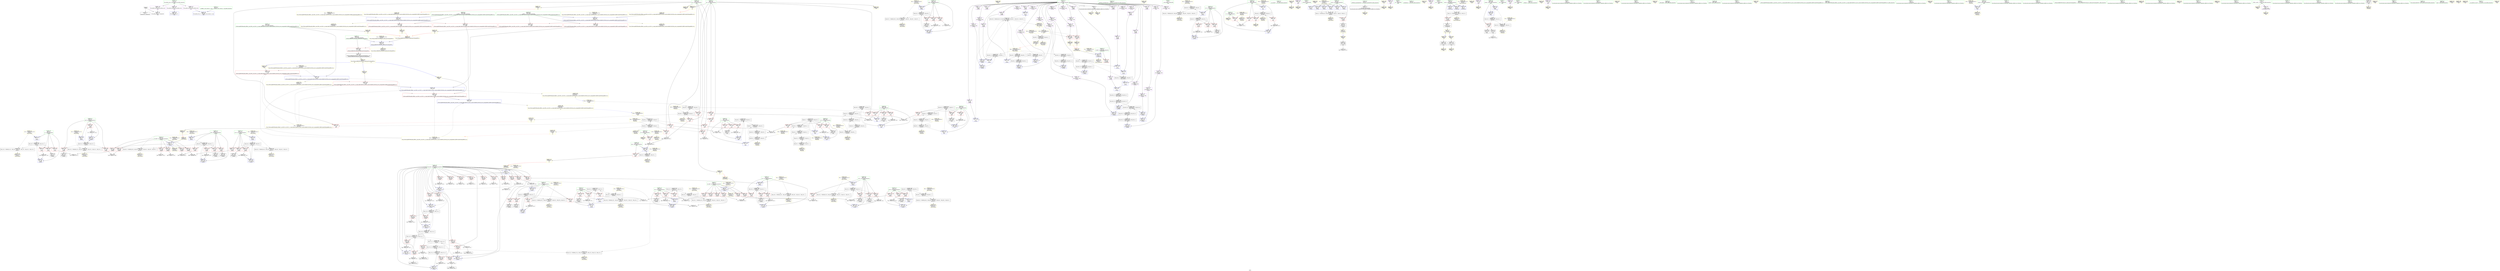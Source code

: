 digraph "SVFG" {
	label="SVFG";

	Node0x556c070593c0 [shape=record,color=grey,label="{NodeID: 0\nNullPtr}"];
	Node0x556c070593c0 -> Node0x556c07081850[style=solid];
	Node0x556c070593c0 -> Node0x556c0708e520[style=solid];
	Node0x556c070cd930 [shape=record,color=yellow,style=double,label="{NodeID: 609\nRETMU(14V_5)\npts\{91 \}\nFun[_Z2Doiii]}"];
	Node0x556c070bdfd0 [shape=record,color=black,label="{NodeID: 526\nMR_26V_2 = PHI(MR_26V_4, MR_26V_1, MR_26V_1, MR_26V_1, MR_26V_1, MR_26V_1, )\npts\{103 \}\n}"];
	Node0x556c070bdfd0 -> Node0x556c070cde40[style=dashed];
	Node0x556c0709bc60 [shape=record,color=grey,label="{NodeID: 443\n414 = Binary(413, 415, )\n}"];
	Node0x556c0709bc60 -> Node0x556c07091470[style=solid];
	Node0x556c07093280 [shape=record,color=yellow,style=double,label="{NodeID: 360\nAPARM(18)\nCS[]}"];
	Node0x556c0708ef10 [shape=record,color=blue,label="{NodeID: 277\n90\<--148\ny\<--inc8\n_Z2Doiii\n}"];
	Node0x556c0708ef10 -> Node0x556c070afad0[style=dashed];
	Node0x556c07082c60 [shape=record,color=red,label="{NodeID: 194\n203\<--96\n\<--x27\n_Z2Doiii\n}"];
	Node0x556c07082c60 -> Node0x556c0709c260[style=solid];
	Node0x556c0707fdf0 [shape=record,color=purple,label="{NodeID: 111\n183\<--8\n\<--map\n_Z2Doiii\n}"];
	Node0x556c0707fdf0 -> Node0x556c0708f3f0[style=solid];
	Node0x556c0707e090 [shape=record,color=green,label="{NodeID: 28\n36\<--37\n_ZNSt8ios_base4InitC1Ev\<--_ZNSt8ios_base4InitC1Ev_field_insensitive\n}"];
	Node0x556c070cf260 [shape=record,color=yellow,style=double,label="{NodeID: 637\nCSMU(48V_2)\npts\{450 \}\nCS[]|{<s0>10}}"];
	Node0x556c070cf260:s0 -> Node0x556c06db91d0[style=dashed,color=red];
	Node0x556c070c6bd0 [shape=record,color=black,label="{NodeID: 554\nMR_16V_4 = PHI(MR_16V_5, MR_16V_3, )\npts\{93 \}\n}"];
	Node0x556c070c6bd0 -> Node0x556c07088630[style=dashed];
	Node0x556c070c6bd0 -> Node0x556c07088700[style=dashed];
	Node0x556c070c6bd0 -> Node0x556c070887d0[style=dashed];
	Node0x556c070c6bd0 -> Node0x556c0708ee40[style=dashed];
	Node0x556c070c6bd0 -> Node0x556c070afbc0[style=dashed];
	Node0x556c0709e660 [shape=record,color=grey,label="{NodeID: 471\n126 = cmp(124, 125, )\n}"];
	Node0x556c07088cb0 [shape=record,color=yellow,style=double,label="{NodeID: 388\nARet(466)\nCS[]}"];
	Node0x556c070905d0 [shape=record,color=blue,label="{NodeID: 305\n309\<--122\n\<--\n_Z2Doiii\n}"];
	Node0x556c070905d0 -> Node0x556c070c07d0[style=dashed];
	Node0x556c07084320 [shape=record,color=red,label="{NodeID: 222\n409\<--112\n\<--x129\n_Z2Doiii\n}"];
	Node0x556c07084320 -> Node0x556c07082850[style=solid];
	Node0x556c07085dd0 [shape=record,color=purple,label="{NodeID: 139\n568\<--8\narrayidx40\<--map\nmain\n}"];
	Node0x556c07085dd0 -> Node0x556c0708dc00[style=solid];
	Node0x556c070808c0 [shape=record,color=green,label="{NodeID: 56\n447\<--448\nmy\<--my_field_insensitive\nmain\n}"];
	Node0x556c070808c0 -> Node0x556c07084800[style=solid];
	Node0x556c070808c0 -> Node0x556c070848d0[style=solid];
	Node0x556c070808c0 -> Node0x556c070849a0[style=solid];
	Node0x556c070808c0 -> Node0x556c0708c990[style=solid];
	Node0x556c070808c0 -> Node0x556c0708ca20[style=solid];
	Node0x556c070808c0 -> Node0x556c070934f0[style=solid];
	Node0x556c070808c0 -> Node0x556c07093b70[style=solid];
	Node0x556c070ca650 [shape=record,color=yellow,style=double,label="{NodeID: 582\n36V_1 = ENCHI(MR_36V_0)\npts\{113 \}\nFun[_Z2Doiii]}"];
	Node0x556c070ca650 -> Node0x556c070bf8d0[style=dashed];
	Node0x556c070ca650 -> Node0x556c070c20d0[style=dashed];
	Node0x556c070b5900 [shape=record,color=black,label="{NodeID: 499\nMR_38V_7 = PHI(MR_38V_8, MR_38V_1, )\npts\{170000 \}\n}"];
	Node0x556c070b5900 -> Node0x556c0708f250[style=dashed];
	Node0x556c070b5900 -> Node0x556c0708f3f0[style=dashed];
	Node0x556c0708a720 [shape=record,color=black,label="{NodeID: 416\n364 = PHI(163, 362, )\n}"];
	Node0x556c07091c90 [shape=record,color=blue,label="{NodeID: 333\n457\<--122\ny\<--\nmain\n}"];
	Node0x556c07091c90 -> Node0x556c070c7fd0[style=dashed];
	Node0x556c0708d8c0 [shape=record,color=red,label="{NodeID: 250\n559\<--463\n\<--y33\nmain\n}"];
	Node0x556c0708d8c0 -> Node0x556c0709ef60[style=solid];
	Node0x556c07087520 [shape=record,color=red,label="{NodeID: 167\n194\<--88\n\<--tiles.addr\n_Z2Doiii\n}"];
	Node0x556c07087520 -> Node0x556c0709a160[style=solid];
	Node0x556c07082100 [shape=record,color=black,label="{NodeID: 84\n258\<--257\nidxprom56\<--\n_Z2Doiii\n}"];
	Node0x556c0705cb50 [shape=record,color=green,label="{NodeID: 1\n7\<--1\n__dso_handle\<--dummyObj\nGlob }"];
	Node0x556c070cd9e0 [shape=record,color=yellow,style=double,label="{NodeID: 610\nRETMU(16V_6)\npts\{93 \}\nFun[_Z2Doiii]}"];
	Node0x556c070be4d0 [shape=record,color=black,label="{NodeID: 527\nMR_28V_2 = PHI(MR_28V_3, MR_28V_1, MR_28V_1, MR_28V_1, MR_28V_1, MR_28V_1, )\npts\{105 \}\n}"];
	Node0x556c070be4d0 -> Node0x556c070cdf20[style=dashed];
	Node0x556c0709bde0 [shape=record,color=grey,label="{NodeID: 444\n348 = Binary(347, 153, )\n}"];
	Node0x556c0709bde0 -> Node0x556c07090c50[style=solid];
	Node0x556c07093350 [shape=record,color=yellow,style=double,label="{NodeID: 361\nAPARM(443)\nCS[]}"];
	Node0x556c0708efe0 [shape=record,color=blue,label="{NodeID: 278\n151\<--153\n\<--\n_Z2Doiii\n}"];
	Node0x556c0708efe0 -> Node0x556c070bfdd0[style=dashed];
	Node0x556c07082d30 [shape=record,color=red,label="{NodeID: 195\n207\<--96\n\<--x27\n_Z2Doiii\n}"];
	Node0x556c07082d30 -> Node0x556c07081f60[style=solid];
	Node0x556c0707fec0 [shape=record,color=purple,label="{NodeID: 112\n209\<--8\n\<--map\n_Z2Doiii\n}"];
	Node0x556c0707e190 [shape=record,color=green,label="{NodeID: 29\n42\<--43\n__cxa_atexit\<--__cxa_atexit_field_insensitive\n}"];
	Node0x556c070cf340 [shape=record,color=yellow,style=double,label="{NodeID: 638\nCSMU(38V_2)\npts\{170000 \}\nCS[]|{<s0>11}}"];
	Node0x556c070cf340:s0 -> Node0x556c070ca730[style=dashed,color=red];
	Node0x556c070c70d0 [shape=record,color=black,label="{NodeID: 555\nMR_38V_3 = PHI(MR_38V_4, MR_38V_2, )\npts\{170000 \}\n}"];
	Node0x556c070c70d0 -> Node0x556c0708ed70[style=dashed];
	Node0x556c070c70d0 -> Node0x556c070b00c0[style=dashed];
	Node0x556c0709e7e0 [shape=record,color=grey,label="{NodeID: 472\n132 = cmp(130, 131, )\n}"];
	Node0x556c07088d40 [shape=record,color=yellow,style=double,label="{NodeID: 389\nARet(475)\nCS[]}"];
	Node0x556c07088d40 -> Node0x556c070935c0[style=solid];
	Node0x556c070906a0 [shape=record,color=blue,label="{NodeID: 306\n88\<--312\ntiles.addr\<--sub86\n_Z2Doiii\n}"];
	Node0x556c070906a0 -> Node0x556c070c02d0[style=dashed];
	Node0x556c070843f0 [shape=record,color=red,label="{NodeID: 223\n418\<--112\n\<--x129\n_Z2Doiii\n}"];
	Node0x556c070843f0 -> Node0x556c07099860[style=solid];
	Node0x556c07085ea0 [shape=record,color=purple,label="{NodeID: 140\n485\<--19\n\<--.str\nmain\n}"];
	Node0x556c07085ea0 -> Node0x556c07093900[style=solid];
	Node0x556c07080990 [shape=record,color=green,label="{NodeID: 57\n449\<--450\nmx\<--mx_field_insensitive\nmain\n}"];
	Node0x556c07080990 -> Node0x556c0708caf0[style=solid];
	Node0x556c07080990 -> Node0x556c0708cbc0[style=solid];
	Node0x556c07080990 -> Node0x556c0708cc90[style=solid];
	Node0x556c07080990 -> Node0x556c0708cd60[style=solid];
	Node0x556c07080990 -> Node0x556c0708ce30[style=solid];
	Node0x556c07080990 -> Node0x556c07093690[style=solid];
	Node0x556c07080990 -> Node0x556c07093aa0[style=solid];
	Node0x556c070ca730 [shape=record,color=yellow,style=double,label="{NodeID: 583\n38V_1 = ENCHI(MR_38V_0)\npts\{170000 \}\nFun[_Z2Doiii]}"];
	Node0x556c070ca730 -> Node0x556c070b00c0[style=dashed];
	Node0x556c070ca730 -> Node0x556c070b32c0[style=dashed];
	Node0x556c070ca730 -> Node0x556c070b5900[style=dashed];
	Node0x556c070ca730 -> Node0x556c070b6cd0[style=dashed];
	Node0x556c070ca730 -> Node0x556c070bfdd0[style=dashed];
	Node0x556c070b5dd0 [shape=record,color=black,label="{NodeID: 500\nMR_24V_5 = PHI(MR_24V_6, MR_24V_4, )\npts\{101 \}\n}"];
	Node0x556c070b5dd0 -> Node0x556c07083210[style=dashed];
	Node0x556c070b5dd0 -> Node0x556c070832e0[style=dashed];
	Node0x556c070b5dd0 -> Node0x556c070833b0[style=dashed];
	Node0x556c070b5dd0 -> Node0x556c0708fe80[style=dashed];
	Node0x556c070b5dd0 -> Node0x556c070b2dc0[style=dashed];
	Node0x556c0708a8b0 [shape=record,color=black,label="{NodeID: 417\n393 = PHI(163, 391, )\n}"];
	Node0x556c07091d60 [shape=record,color=blue,label="{NodeID: 334\n459\<--122\nx\<--\nmain\n}"];
	Node0x556c07091d60 -> Node0x556c070b23c0[style=dashed];
	Node0x556c0708d990 [shape=record,color=red,label="{NodeID: 251\n563\<--463\n\<--y33\nmain\n}"];
	Node0x556c0708d990 -> Node0x556c0707f5d0[style=solid];
	Node0x556c070875f0 [shape=record,color=red,label="{NodeID: 168\n199\<--88\n\<--tiles.addr\n_Z2Doiii\n}"];
	Node0x556c070875f0 -> Node0x556c07099fe0[style=solid];
	Node0x556c070821d0 [shape=record,color=black,label="{NodeID: 85\n261\<--260\nidxprom58\<--\n_Z2Doiii\n}"];
	Node0x556c0705cbe0 [shape=record,color=green,label="{NodeID: 2\n18\<--1\n_ZSt3cin\<--dummyObj\nGlob }"];
	Node0x556c070cdac0 [shape=record,color=yellow,style=double,label="{NodeID: 611\nRETMU(18V_2)\npts\{95 \}\nFun[_Z2Doiii]}"];
	Node0x556c070be9d0 [shape=record,color=black,label="{NodeID: 528\nMR_30V_2 = PHI(MR_30V_4, MR_30V_1, MR_30V_1, MR_30V_1, MR_30V_1, MR_30V_1, )\npts\{107 \}\n}"];
	Node0x556c070be9d0 -> Node0x556c070ce000[style=dashed];
	Node0x556c0709bf60 [shape=record,color=grey,label="{NodeID: 445\n352 = Binary(351, 119, )\n}"];
	Node0x556c0709bf60 -> Node0x556c07090d20[style=solid];
	Node0x556c07093420 [shape=record,color=yellow,style=double,label="{NodeID: 362\nAPARM(18)\nCS[]}"];
	Node0x556c0708f0b0 [shape=record,color=blue,label="{NodeID: 279\n82\<--155\nretval\<--\n_Z2Doiii\n}"];
	Node0x556c0708f0b0 -> Node0x556c070bb7d0[style=dashed];
	Node0x556c07082e00 [shape=record,color=red,label="{NodeID: 196\n212\<--96\n\<--x27\n_Z2Doiii\n}"];
	Node0x556c07082e00 -> Node0x556c07082030[style=solid];
	Node0x556c0707ff90 [shape=record,color=purple,label="{NodeID: 113\n210\<--8\narrayidx32\<--map\n_Z2Doiii\n}"];
	Node0x556c0707ff90 -> Node0x556c0708f660[style=solid];
	Node0x556c0707e290 [shape=record,color=green,label="{NodeID: 30\n41\<--47\n_ZNSt8ios_base4InitD1Ev\<--_ZNSt8ios_base4InitD1Ev_field_insensitive\n}"];
	Node0x556c0707e290 -> Node0x556c07081a50[style=solid];
	Node0x556c070cf4a0 [shape=record,color=yellow,style=double,label="{NodeID: 639\n46V_3 = CSCHI(MR_46V_2)\npts\{448 \}\nCS[]}"];
	Node0x556c070cf4a0 -> Node0x556c070c2ad0[style=dashed];
	Node0x556c070c75d0 [shape=record,color=black,label="{NodeID: 556\nMR_28V_5 = PHI(MR_28V_6, MR_28V_4, )\npts\{105 \}\n}"];
	Node0x556c070c75d0 -> Node0x556c070836f0[style=dashed];
	Node0x556c070c75d0 -> Node0x556c070837c0[style=dashed];
	Node0x556c070c75d0 -> Node0x556c07083890[style=dashed];
	Node0x556c070c75d0 -> Node0x556c07090290[style=dashed];
	Node0x556c070c75d0 -> Node0x556c070c61d0[style=dashed];
	Node0x556c0709e960 [shape=record,color=grey,label="{NodeID: 473\n240 = cmp(239, 241, )\n}"];
	Node0x556c07088dd0 [shape=record,color=yellow,style=double,label="{NodeID: 390\nARet(476)\nCS[]}"];
	Node0x556c07088dd0 -> Node0x556c07093760[style=solid];
	Node0x556c07090770 [shape=record,color=blue,label="{NodeID: 307\n318\<--122\n\<--\n_Z2Doiii\n}"];
	Node0x556c07090770 -> Node0x556c07090840[style=dashed];
	Node0x556c070844c0 [shape=record,color=red,label="{NodeID: 224\n472\<--443\n\<--tc\nmain\n}"];
	Node0x556c070844c0 -> Node0x556c0709e4e0[style=solid];
	Node0x556c07085f70 [shape=record,color=purple,label="{NodeID: 141\n507\<--21\n\<--.str.1\nmain\n}"];
	Node0x556c07085f70 -> Node0x556c07093eb0[style=solid];
	Node0x556c07080a60 [shape=record,color=green,label="{NodeID: 58\n451\<--452\nM\<--M_field_insensitive\nmain\n}"];
	Node0x556c07080a60 -> Node0x556c0708cf00[style=solid];
	Node0x556c07080a60 -> Node0x556c07093830[style=solid];
	Node0x556c070ca810 [shape=record,color=yellow,style=double,label="{NodeID: 584\n44V_1 = ENCHI(MR_44V_0)\npts\{446 \}\nFun[main]}"];
	Node0x556c070ca810 -> Node0x556c07091950[style=dashed];
	Node0x556c070b62d0 [shape=record,color=black,label="{NodeID: 501\nMR_38V_15 = PHI(MR_38V_16, MR_38V_14, )\npts\{170000 \}\n}"];
	Node0x556c070b62d0 -> Node0x556c0708fdb0[style=dashed];
	Node0x556c070b62d0 -> Node0x556c070b32c0[style=dashed];
	Node0x556c070992c0 [shape=record,color=black,label="{NodeID: 418\n404 = PHI(163, 402, )\n}"];
	Node0x556c07091e30 [shape=record,color=blue,label="{NodeID: 335\n459\<--540\nx\<--inc\nmain\n}"];
	Node0x556c07091e30 -> Node0x556c070b23c0[style=dashed];
	Node0x556c0708da60 [shape=record,color=red,label="{NodeID: 252\n575\<--463\n\<--y33\nmain\n}"];
	Node0x556c0708da60 -> Node0x556c0709bae0[style=solid];
	Node0x556c070876c0 [shape=record,color=red,label="{NodeID: 169\n228\<--88\n\<--tiles.addr\n_Z2Doiii\n}"];
	Node0x556c070876c0 -> Node0x556c0709c9e0[style=solid];
	Node0x556c070822a0 [shape=record,color=black,label="{NodeID: 86\n285\<--284\nidxprom74\<--\n_Z2Doiii\n}"];
	Node0x556c0705a380 [shape=record,color=green,label="{NodeID: 3\n19\<--1\n.str\<--dummyObj\nGlob }"];
	Node0x556c070cdba0 [shape=record,color=yellow,style=double,label="{NodeID: 612\nRETMU(20V_2)\npts\{97 \}\nFun[_Z2Doiii]}"];
	Node0x556c070beed0 [shape=record,color=black,label="{NodeID: 529\nMR_32V_2 = PHI(MR_32V_4, MR_32V_1, MR_32V_1, MR_32V_1, MR_32V_1, MR_32V_1, )\npts\{109 \}\n}"];
	Node0x556c070beed0 -> Node0x556c070ce0e0[style=dashed];
	Node0x556c0709c0e0 [shape=record,color=grey,label="{NodeID: 446\n171 = cmp(169, 170, )\n}"];
	Node0x556c070934f0 [shape=record,color=yellow,style=double,label="{NodeID: 363\nAPARM(447)\nCS[]}"];
	Node0x556c0708f180 [shape=record,color=blue,label="{NodeID: 280\n94\<--166\nx12\<--\n_Z2Doiii\n}"];
	Node0x556c0708f180 -> Node0x556c070af9a0[style=dashed];
	Node0x556c07082ed0 [shape=record,color=red,label="{NodeID: 197\n218\<--96\n\<--x27\n_Z2Doiii\n}"];
	Node0x556c07082ed0 -> Node0x556c0709aa60[style=solid];
	Node0x556c07080060 [shape=record,color=purple,label="{NodeID: 114\n214\<--8\n\<--map\n_Z2Doiii\n}"];
	Node0x556c0707e390 [shape=record,color=green,label="{NodeID: 31\n54\<--55\n_Z7getChari\<--_Z7getChari_field_insensitive\n}"];
	Node0x556c070cf600 [shape=record,color=yellow,style=double,label="{NodeID: 640\n48V_3 = CSCHI(MR_48V_2)\npts\{450 \}\nCS[]}"];
	Node0x556c070cf600 -> Node0x556c070c2fd0[style=dashed];
	Node0x556c070c7ad0 [shape=record,color=black,label="{NodeID: 557\nMR_38V_18 = PHI(MR_38V_19, MR_38V_17, )\npts\{170000 \}\n}"];
	Node0x556c070c7ad0 -> Node0x556c070901c0[style=dashed];
	Node0x556c070c7ad0 -> Node0x556c070c66d0[style=dashed];
	Node0x556c0709eae0 [shape=record,color=grey,label="{NodeID: 474\n359 = cmp(357, 358, )\n}"];
	Node0x556c07088e60 [shape=record,color=yellow,style=double,label="{NodeID: 391\nARet(477)\nCS[]}"];
	Node0x556c07090840 [shape=record,color=blue,label="{NodeID: 308\n320\<--122\n\<--\n_Z2Doiii\n}"];
	Node0x556c07090840 -> Node0x556c070c11d0[style=dashed];
	Node0x556c07084590 [shape=record,color=red,label="{NodeID: 225\n471\<--445\n\<--c\nmain\n}"];
	Node0x556c07084590 -> Node0x556c0709e4e0[style=solid];
	Node0x556c07086040 [shape=record,color=purple,label="{NodeID: 142\n536\<--23\n\<--.str.2\nmain\n}"];
	Node0x556c07086040 -> Node0x556c07094050[style=solid];
	Node0x556c07080b30 [shape=record,color=green,label="{NodeID: 59\n453\<--454\ntiles\<--tiles_field_insensitive\nmain\n}"];
	Node0x556c07080b30 -> Node0x556c0708cfd0[style=solid];
	Node0x556c07080b30 -> Node0x556c07091a20[style=solid];
	Node0x556c070ca920 [shape=record,color=yellow,style=double,label="{NodeID: 585\n46V_1 = ENCHI(MR_46V_0)\npts\{448 \}\nFun[main]}"];
	Node0x556c070ca920 -> Node0x556c070b76d0[style=dashed];
	Node0x556c070b67d0 [shape=record,color=black,label="{NodeID: 502\nMR_20V_4 = PHI(MR_20V_5, MR_20V_3, )\npts\{97 \}\n}"];
	Node0x556c070b67d0 -> Node0x556c07082c60[style=dashed];
	Node0x556c070b67d0 -> Node0x556c07082d30[style=dashed];
	Node0x556c070b67d0 -> Node0x556c07082e00[style=dashed];
	Node0x556c070b67d0 -> Node0x556c07082ed0[style=dashed];
	Node0x556c070b67d0 -> Node0x556c0708f800[style=dashed];
	Node0x556c070b67d0 -> Node0x556c070bd0d0[style=dashed];
	Node0x556c07099860 [shape=record,color=grey,label="{NodeID: 419\n419 = Binary(418, 119, )\n}"];
	Node0x556c07099860 -> Node0x556c07091540[style=solid];
	Node0x556c07091f00 [shape=record,color=blue,label="{NodeID: 336\n457\<--547\ny\<--inc26\nmain\n}"];
	Node0x556c07091f00 -> Node0x556c070c7fd0[style=dashed];
	Node0x556c0708db30 [shape=record,color=red,label="{NodeID: 253\n533\<--532\n\<--arrayidx20\nmain\n}"];
	Node0x556c0708db30 -> Node0x556c07093f80[style=solid];
	Node0x556c07087790 [shape=record,color=red,label="{NodeID: 170\n231\<--88\n\<--tiles.addr\n_Z2Doiii\n}"];
	Node0x556c07087790 -> Node0x556c0709ede0[style=solid];
	Node0x556c07082370 [shape=record,color=black,label="{NodeID: 87\n288\<--287\nidxprom76\<--\n_Z2Doiii\n}"];
	Node0x556c0705a410 [shape=record,color=green,label="{NodeID: 4\n21\<--1\n.str.1\<--dummyObj\nGlob }"];
	Node0x556c070cdc80 [shape=record,color=yellow,style=double,label="{NodeID: 613\nRETMU(22V_2)\npts\{99 \}\nFun[_Z2Doiii]}"];
	Node0x556c070bf3d0 [shape=record,color=black,label="{NodeID: 530\nMR_34V_2 = PHI(MR_34V_4, MR_34V_1, MR_34V_1, MR_34V_1, MR_34V_1, MR_34V_1, )\npts\{111 \}\n}"];
	Node0x556c070bf3d0 -> Node0x556c070ce1c0[style=dashed];
	Node0x556c0709c260 [shape=record,color=grey,label="{NodeID: 447\n205 = cmp(203, 204, )\n}"];
	Node0x556c070935c0 [shape=record,color=yellow,style=double,label="{NodeID: 364\nAPARM(475)\nCS[]}"];
	Node0x556c0708f250 [shape=record,color=blue,label="{NodeID: 281\n176\<--119\narrayidx17\<--\n_Z2Doiii\n}"];
	Node0x556c0708f250 -> Node0x556c070b5900[style=dashed];
	Node0x556c07082fa0 [shape=record,color=red,label="{NodeID: 198\n247\<--98\n\<--y48\n_Z2Doiii\n}"];
	Node0x556c07082fa0 -> Node0x556c0709dbe0[style=solid];
	Node0x556c07080130 [shape=record,color=purple,label="{NodeID: 115\n215\<--8\narrayidx34\<--map\n_Z2Doiii\n}"];
	Node0x556c07080130 -> Node0x556c0708f730[style=solid];
	Node0x556c0707e490 [shape=record,color=green,label="{NodeID: 32\n58\<--59\nretval\<--retval_field_insensitive\n_Z7getChari\n}"];
	Node0x556c0707e490 -> Node0x556c07086680[style=solid];
	Node0x556c0707e490 -> Node0x556c0708e6f0[style=solid];
	Node0x556c0707e490 -> Node0x556c0708e7c0[style=solid];
	Node0x556c0707e490 -> Node0x556c0708e890[style=solid];
	Node0x556c070cf710 [shape=record,color=yellow,style=double,label="{NodeID: 641\n38V_3 = CSCHI(MR_38V_2)\npts\{170000 \}\nCS[]}"];
	Node0x556c070cf710 -> Node0x556c0708db30[style=dashed];
	Node0x556c070cf710 -> Node0x556c0708dc00[style=dashed];
	Node0x556c070cf710 -> Node0x556c070b9ed0[style=dashed];
	Node0x556c070c7fd0 [shape=record,color=black,label="{NodeID: 558\nMR_56V_5 = PHI(MR_56V_6, MR_56V_4, )\npts\{458 \}\n}"];
	Node0x556c070c7fd0 -> Node0x556c0708d170[style=dashed];
	Node0x556c070c7fd0 -> Node0x556c0708d240[style=dashed];
	Node0x556c070c7fd0 -> Node0x556c0708d310[style=dashed];
	Node0x556c070c7fd0 -> Node0x556c07091f00[style=dashed];
	Node0x556c070c7fd0 -> Node0x556c070b37c0[style=dashed];
	Node0x556c0709ec60 [shape=record,color=grey,label="{NodeID: 475\n236 = cmp(235, 237, )\n}"];
	Node0x556c07088ef0 [shape=record,color=yellow,style=double,label="{NodeID: 392\nARet(486)\nCS[]}"];
	Node0x556c07090910 [shape=record,color=blue,label="{NodeID: 309\n88\<--323\ntiles.addr\<--sub90\n_Z2Doiii\n}"];
	Node0x556c07090910 -> Node0x556c070c0cd0[style=dashed];
	Node0x556c07084660 [shape=record,color=red,label="{NodeID: 226\n484\<--445\n\<--c\nmain\n}"];
	Node0x556c07084660 -> Node0x556c070939d0[style=solid];
	Node0x556c07086110 [shape=record,color=purple,label="{NodeID: 143\n572\<--23\n\<--.str.2\nmain\n}"];
	Node0x556c07086110 -> Node0x556c07094390[style=solid];
	Node0x556c07080c00 [shape=record,color=green,label="{NodeID: 60\n455\<--456\nswaps\<--swaps_field_insensitive\nmain\n}"];
	Node0x556c07080c00 -> Node0x556c0708d0a0[style=solid];
	Node0x556c07080c00 -> Node0x556c07091af0[style=solid];
	Node0x556c07080c00 -> Node0x556c07091bc0[style=solid];
	Node0x556c070caa00 [shape=record,color=yellow,style=double,label="{NodeID: 586\n48V_1 = ENCHI(MR_48V_0)\npts\{450 \}\nFun[main]}"];
	Node0x556c070caa00 -> Node0x556c070b7bd0[style=dashed];
	Node0x556c070b6cd0 [shape=record,color=black,label="{NodeID: 503\nMR_38V_10 = PHI(MR_38V_12, MR_38V_1, )\npts\{170000 \}\n}"];
	Node0x556c070b6cd0 -> Node0x556c0708f660[style=dashed];
	Node0x556c070b6cd0 -> Node0x556c0708f8d0[style=dashed];
	Node0x556c070999e0 [shape=record,color=grey,label="{NodeID: 420\n323 = Binary(322, 153, )\n}"];
	Node0x556c070999e0 -> Node0x556c07090910[style=solid];
	Node0x556c07091fd0 [shape=record,color=blue,label="{NodeID: 337\n461\<--122\nx29\<--\nmain\n}"];
	Node0x556c07091fd0 -> Node0x556c070c39d0[style=dashed];
	Node0x556c0708dc00 [shape=record,color=red,label="{NodeID: 254\n569\<--568\n\<--arrayidx40\nmain\n}"];
	Node0x556c0708dc00 -> Node0x556c070942c0[style=solid];
	Node0x556c07087860 [shape=record,color=red,label="{NodeID: 171\n235\<--88\n\<--tiles.addr\n_Z2Doiii\n}"];
	Node0x556c07087860 -> Node0x556c0709ec60[style=solid];
	Node0x556c07082440 [shape=record,color=black,label="{NodeID: 88\n338\<--337\nidxprom97\<--\n_Z2Doiii\n}"];
	Node0x556c0705a4a0 [shape=record,color=green,label="{NodeID: 5\n23\<--1\n.str.2\<--dummyObj\nGlob }"];
	Node0x556c070cdd60 [shape=record,color=yellow,style=double,label="{NodeID: 614\nRETMU(24V_2)\npts\{101 \}\nFun[_Z2Doiii]}"];
	Node0x556c070bf8d0 [shape=record,color=black,label="{NodeID: 531\nMR_36V_2 = PHI(MR_36V_3, MR_36V_1, MR_36V_1, MR_36V_1, MR_36V_1, MR_36V_1, )\npts\{113 \}\n}"];
	Node0x556c070bf8d0 -> Node0x556c070ce2a0[style=dashed];
	Node0x556c0709c3e0 [shape=record,color=grey,label="{NodeID: 448\n525 = cmp(523, 524, )\n}"];
	Node0x556c07093690 [shape=record,color=yellow,style=double,label="{NodeID: 365\nAPARM(449)\nCS[]}"];
	Node0x556c0708f320 [shape=record,color=blue,label="{NodeID: 282\n94\<--180\nx12\<--inc19\n_Z2Doiii\n}"];
	Node0x556c0708f320 -> Node0x556c070af9a0[style=dashed];
	Node0x556c07083070 [shape=record,color=red,label="{NodeID: 199\n257\<--98\n\<--y48\n_Z2Doiii\n}"];
	Node0x556c07083070 -> Node0x556c07082100[style=solid];
	Node0x556c07084b20 [shape=record,color=purple,label="{NodeID: 116\n222\<--8\n\<--map\n_Z2Doiii\n}"];
	Node0x556c07084b20 -> Node0x556c0708f8d0[style=solid];
	Node0x556c0707e560 [shape=record,color=green,label="{NodeID: 33\n60\<--61\nid.addr\<--id.addr_field_insensitive\n_Z7getChari\n}"];
	Node0x556c0707e560 -> Node0x556c07086750[style=solid];
	Node0x556c0707e560 -> Node0x556c0708e620[style=solid];
	Node0x556c070c84d0 [shape=record,color=black,label="{NodeID: 559\nMR_58V_4 = PHI(MR_58V_6, MR_58V_2, )\npts\{460 \}\n}"];
	Node0x556c070c84d0 -> Node0x556c07091d60[style=dashed];
	Node0x556c070c84d0 -> Node0x556c070af2c0[style=dashed];
	Node0x556c0709ede0 [shape=record,color=grey,label="{NodeID: 476\n232 = cmp(231, 233, )\n}"];
	Node0x556c07088f80 [shape=record,color=yellow,style=double,label="{NodeID: 393\nARet(503)\nCS[]}"];
	Node0x556c07088f80 -> Node0x556c070829f0[style=solid];
	Node0x556c070909e0 [shape=record,color=blue,label="{NodeID: 310\n106\<--233\ny92\<--\n_Z2Doiii\n}"];
	Node0x556c070909e0 -> Node0x556c070c4dd0[style=dashed];
	Node0x556c07084730 [shape=record,color=red,label="{NodeID: 227\n589\<--445\n\<--c\nmain\n}"];
	Node0x556c07084730 -> Node0x556c0709b660[style=solid];
	Node0x556c070861e0 [shape=record,color=purple,label="{NodeID: 144\n543\<--25\n\<--.str.3\nmain\n}"];
	Node0x556c070861e0 -> Node0x556c070941f0[style=solid];
	Node0x556c07080cd0 [shape=record,color=green,label="{NodeID: 61\n457\<--458\ny\<--y_field_insensitive\nmain\n}"];
	Node0x556c07080cd0 -> Node0x556c0708d170[style=solid];
	Node0x556c07080cd0 -> Node0x556c0708d240[style=solid];
	Node0x556c07080cd0 -> Node0x556c0708d310[style=solid];
	Node0x556c07080cd0 -> Node0x556c07091c90[style=solid];
	Node0x556c07080cd0 -> Node0x556c07091f00[style=solid];
	Node0x556c070caae0 [shape=record,color=yellow,style=double,label="{NodeID: 587\n50V_1 = ENCHI(MR_50V_0)\npts\{452 \}\nFun[main]}"];
	Node0x556c070caae0 -> Node0x556c0708cf00[style=dashed];
	Node0x556c070caae0 -> Node0x556c070ce730[style=dashed];
	Node0x556c070b71d0 [shape=record,color=black,label="{NodeID: 504\nMR_44V_3 = PHI(MR_44V_4, MR_44V_2, )\npts\{446 \}\n}"];
	Node0x556c070b71d0 -> Node0x556c07084590[style=dashed];
	Node0x556c070b71d0 -> Node0x556c07084660[style=dashed];
	Node0x556c070b71d0 -> Node0x556c07084730[style=dashed];
	Node0x556c070b71d0 -> Node0x556c07092310[style=dashed];
	Node0x556c070b71d0 -> Node0x556c070ce460[style=dashed];
	Node0x556c07099b60 [shape=record,color=grey,label="{NodeID: 421\n540 = Binary(539, 119, )\n}"];
	Node0x556c07099b60 -> Node0x556c07091e30[style=solid];
	Node0x556c070920a0 [shape=record,color=blue,label="{NodeID: 338\n463\<--122\ny33\<--\nmain\n}"];
	Node0x556c070920a0 -> Node0x556c070c57d0[style=dashed];
	Node0x556c0708dcd0 [shape=record,color=red,label="{NodeID: 255\n611\<--603\n\<--__a.addr\n_ZSt4swapIiENSt9enable_ifIXsr6__and_ISt6__not_ISt15__is_tuple_likeIT_EESt21is_move_constructibleIS3_ESt18is_move_assignableIS3_EEE5valueEvE4typeERS3_SC_\n}"];
	Node0x556c0708dcd0 -> Node0x556c070889b0[style=solid];
	Node0x556c07087930 [shape=record,color=red,label="{NodeID: 172\n239\<--88\n\<--tiles.addr\n_Z2Doiii\n}"];
	Node0x556c07087930 -> Node0x556c0709e960[style=solid];
	Node0x556c07082510 [shape=record,color=black,label="{NodeID: 89\n343\<--342\nidxprom100\<--\n_Z2Doiii\n}"];
	Node0x556c0707d090 [shape=record,color=green,label="{NodeID: 6\n25\<--1\n.str.3\<--dummyObj\nGlob }"];
	Node0x556c070cde40 [shape=record,color=yellow,style=double,label="{NodeID: 615\nRETMU(26V_2)\npts\{103 \}\nFun[_Z2Doiii]}"];
	Node0x556c070bfdd0 [shape=record,color=black,label="{NodeID: 532\nMR_38V_6 = PHI(MR_38V_35, MR_38V_1, MR_38V_9, MR_38V_1, MR_38V_13, MR_38V_5, )\npts\{170000 \}\n}"];
	Node0x556c070bfdd0 -> Node0x556c070ce380[style=dashed];
	Node0x556c0709c560 [shape=record,color=grey,label="{NodeID: 449\n330 = cmp(328, 329, )\n}"];
	Node0x556c07093760 [shape=record,color=yellow,style=double,label="{NodeID: 366\nAPARM(476)\nCS[]}"];
	Node0x556c0708f3f0 [shape=record,color=blue,label="{NodeID: 283\n183\<--153\n\<--\n_Z2Doiii\n}"];
	Node0x556c0708f3f0 -> Node0x556c070bfdd0[style=dashed];
	Node0x556c07083140 [shape=record,color=red,label="{NodeID: 200\n270\<--98\n\<--y48\n_Z2Doiii\n}"];
	Node0x556c07083140 -> Node0x556c0709b360[style=solid];
	Node0x556c07084bf0 [shape=record,color=purple,label="{NodeID: 117\n259\<--8\narrayidx57\<--map\n_Z2Doiii\n}"];
	Node0x556c0707e630 [shape=record,color=green,label="{NodeID: 34\n76\<--77\n_Z2Doiii\<--_Z2Doiii_field_insensitive\n}"];
	Node0x556c06db91d0 [shape=record,color=yellow,style=double,label="{NodeID: 560\n48V_1 = ENCHI(MR_48V_0)\npts\{450 \}\nFun[_ZSt4swapIiENSt9enable_ifIXsr6__and_ISt6__not_ISt15__is_tuple_likeIT_EESt21is_move_constructibleIS3_ESt18is_move_assignableIS3_EEE5valueEvE4typeERS3_SC_]}"];
	Node0x556c06db91d0 -> Node0x556c0708e010[style=dashed];
	Node0x556c06db91d0 -> Node0x556c0708e0e0[style=dashed];
	Node0x556c06db91d0 -> Node0x556c07092650[style=dashed];
	Node0x556c0709ef60 [shape=record,color=grey,label="{NodeID: 477\n561 = cmp(559, 560, )\n}"];
	Node0x556c07089010 [shape=record,color=yellow,style=double,label="{NodeID: 394\nARet(508)\nCS[]}"];
	Node0x556c07090ab0 [shape=record,color=blue,label="{NodeID: 311\n340\<--122\narrayidx99\<--\n_Z2Doiii\n}"];
	Node0x556c07090ab0 -> Node0x556c07090b80[style=dashed];
	Node0x556c07084800 [shape=record,color=red,label="{NodeID: 228\n478\<--447\n\<--my\nmain\n}"];
	Node0x556c07084800 -> Node0x556c0709b1e0[style=solid];
	Node0x556c070862b0 [shape=record,color=purple,label="{NodeID: 145\n579\<--25\n\<--.str.3\nmain\n}"];
	Node0x556c070862b0 -> Node0x556c07094530[style=solid];
	Node0x556c07080da0 [shape=record,color=green,label="{NodeID: 62\n459\<--460\nx\<--x_field_insensitive\nmain\n}"];
	Node0x556c07080da0 -> Node0x556c0708d3e0[style=solid];
	Node0x556c07080da0 -> Node0x556c0708d4b0[style=solid];
	Node0x556c07080da0 -> Node0x556c0708d580[style=solid];
	Node0x556c07080da0 -> Node0x556c07091d60[style=solid];
	Node0x556c07080da0 -> Node0x556c07091e30[style=solid];
	Node0x556c070cabc0 [shape=record,color=yellow,style=double,label="{NodeID: 588\n52V_1 = ENCHI(MR_52V_0)\npts\{454 \}\nFun[main]}"];
	Node0x556c070cabc0 -> Node0x556c070b80d0[style=dashed];
	Node0x556c070b76d0 [shape=record,color=black,label="{NodeID: 505\nMR_46V_2 = PHI(MR_46V_4, MR_46V_1, )\npts\{448 \}\n}"];
	Node0x556c070b76d0 -> Node0x556c07084800[style=dashed];
	Node0x556c070b76d0 -> Node0x556c070848d0[style=dashed];
	Node0x556c070b76d0 -> Node0x556c070c2ad0[style=dashed];
	Node0x556c070b76d0 -> Node0x556c070ce570[style=dashed];
	Node0x556c070b76d0 -> Node0x556c070cf100[style=dashed];
	Node0x556c07099ce0 [shape=record,color=grey,label="{NodeID: 422\n547 = Binary(546, 119, )\n}"];
	Node0x556c07099ce0 -> Node0x556c07091f00[style=solid];
	Node0x556c07092170 [shape=record,color=blue,label="{NodeID: 339\n463\<--576\ny33\<--inc45\nmain\n}"];
	Node0x556c07092170 -> Node0x556c070c57d0[style=dashed];
	Node0x556c0708dda0 [shape=record,color=red,label="{NodeID: 256\n620\<--603\n\<--__a.addr\n_ZSt4swapIiENSt9enable_ifIXsr6__and_ISt6__not_ISt15__is_tuple_likeIT_EESt21is_move_constructibleIS3_ESt18is_move_assignableIS3_EEE5valueEvE4typeERS3_SC_\n}"];
	Node0x556c0708dda0 -> Node0x556c07092650[style=solid];
	Node0x556c07087a00 [shape=record,color=red,label="{NodeID: 173\n301\<--88\n\<--tiles.addr\n_Z2Doiii\n}"];
	Node0x556c07087a00 -> Node0x556c0709a5e0[style=solid];
	Node0x556c070825e0 [shape=record,color=black,label="{NodeID: 90\n367\<--366\nidxprom114\<--\n_Z2Doiii\n}"];
	Node0x556c0707d120 [shape=record,color=green,label="{NodeID: 7\n28\<--1\n\<--dummyObj\nCan only get source location for instruction, argument, global var or function.}"];
	Node0x556c070cdf20 [shape=record,color=yellow,style=double,label="{NodeID: 616\nRETMU(28V_2)\npts\{105 \}\nFun[_Z2Doiii]}"];
	Node0x556c070c02d0 [shape=record,color=black,label="{NodeID: 533\nMR_12V_6 = PHI(MR_12V_5, MR_12V_4, )\npts\{89 \}\n}"];
	Node0x556c070c02d0 -> Node0x556c07087c70[style=dashed];
	Node0x556c070c02d0 -> Node0x556c07087d40[style=dashed];
	Node0x556c070c02d0 -> Node0x556c07090910[style=dashed];
	Node0x556c070c02d0 -> Node0x556c070c0cd0[style=dashed];
	Node0x556c0709c6e0 [shape=record,color=grey,label="{NodeID: 450\n333 = cmp(332, 153, )\n}"];
	Node0x556c0709c6e0 -> Node0x556c0708a590[style=solid];
	Node0x556c07093830 [shape=record,color=yellow,style=double,label="{NodeID: 367\nAPARM(451)\nCS[]}"];
	Node0x556c0708f4c0 [shape=record,color=blue,label="{NodeID: 284\n82\<--155\nretval\<--\n_Z2Doiii\n}"];
	Node0x556c0708f4c0 -> Node0x556c070bb7d0[style=dashed];
	Node0x556c07083210 [shape=record,color=red,label="{NodeID: 201\n253\<--100\n\<--x52\n_Z2Doiii\n}"];
	Node0x556c07083210 -> Node0x556c0709d8e0[style=solid];
	Node0x556c07084cc0 [shape=record,color=purple,label="{NodeID: 118\n262\<--8\narrayidx59\<--map\n_Z2Doiii\n}"];
	Node0x556c07084cc0 -> Node0x556c0708fdb0[style=solid];
	Node0x556c0707e730 [shape=record,color=green,label="{NodeID: 35\n82\<--83\nretval\<--retval_field_insensitive\n_Z2Doiii\n}"];
	Node0x556c0707e730 -> Node0x556c07086820[style=solid];
	Node0x556c0707e730 -> Node0x556c0708f0b0[style=solid];
	Node0x556c0707e730 -> Node0x556c0708f4c0[style=solid];
	Node0x556c0707e730 -> Node0x556c0708f9a0[style=solid];
	Node0x556c0707e730 -> Node0x556c0708fa70[style=solid];
	Node0x556c0707e730 -> Node0x556c0708fb40[style=solid];
	Node0x556c0707e730 -> Node0x556c070917b0[style=solid];
	Node0x556c06e47260 [shape=record,color=yellow,style=double,label="{NodeID: 561\n67V_1 = ENCHI(MR_67V_0)\npts\{604 \}\nFun[_ZSt4swapIiENSt9enable_ifIXsr6__and_ISt6__not_ISt15__is_tuple_likeIT_EESt21is_move_constructibleIS3_ESt18is_move_assignableIS3_EEE5valueEvE4typeERS3_SC_]}"];
	Node0x556c06e47260 -> Node0x556c070923e0[style=dashed];
	Node0x556c0709f0e0 [shape=record,color=grey,label="{NodeID: 478\n402 = cmp(401, 122, )\n}"];
	Node0x556c0709f0e0 -> Node0x556c070992c0[style=solid];
	Node0x556c070890a0 [shape=record,color=yellow,style=double,label="{NodeID: 395\nARet(534)\nCS[]}"];
	Node0x556c070890a0 -> Node0x556c0707f500[style=solid];
	Node0x556c07090b80 [shape=record,color=blue,label="{NodeID: 312\n345\<--122\narrayidx102\<--\n_Z2Doiii\n}"];
	Node0x556c07090b80 -> Node0x556c070c52d0[style=dashed];
	Node0x556c070848d0 [shape=record,color=red,label="{NodeID: 229\n490\<--447\n\<--my\nmain\n}"];
	Node0x556c070848d0 -> Node0x556c0709dd60[style=solid];
	Node0x556c07086380 [shape=record,color=purple,label="{NodeID: 146\n638\<--27\nllvm.global_ctors_0\<--llvm.global_ctors\nGlob }"];
	Node0x556c07086380 -> Node0x556c0708e350[style=solid];
	Node0x556c07080e70 [shape=record,color=green,label="{NodeID: 63\n461\<--462\nx29\<--x29_field_insensitive\nmain\n}"];
	Node0x556c07080e70 -> Node0x556c0708d650[style=solid];
	Node0x556c07080e70 -> Node0x556c0708d720[style=solid];
	Node0x556c07080e70 -> Node0x556c0708d7f0[style=solid];
	Node0x556c07080e70 -> Node0x556c07091fd0[style=solid];
	Node0x556c07080e70 -> Node0x556c07092240[style=solid];
	Node0x556c070caca0 [shape=record,color=yellow,style=double,label="{NodeID: 589\n54V_1 = ENCHI(MR_54V_0)\npts\{456 \}\nFun[main]}"];
	Node0x556c070caca0 -> Node0x556c070b85d0[style=dashed];
	Node0x556c070b7bd0 [shape=record,color=black,label="{NodeID: 506\nMR_48V_2 = PHI(MR_48V_4, MR_48V_1, )\npts\{450 \}\n}"];
	Node0x556c070b7bd0 -> Node0x556c0708caf0[style=dashed];
	Node0x556c070b7bd0 -> Node0x556c0708cbc0[style=dashed];
	Node0x556c070b7bd0 -> Node0x556c070c2fd0[style=dashed];
	Node0x556c070b7bd0 -> Node0x556c070ce650[style=dashed];
	Node0x556c070b7bd0 -> Node0x556c070cf260[style=dashed];
	Node0x556c07099e60 [shape=record,color=grey,label="{NodeID: 423\n424 = Binary(423, 119, )\n}"];
	Node0x556c07099e60 -> Node0x556c07091610[style=solid];
	Node0x556c07092240 [shape=record,color=blue,label="{NodeID: 340\n461\<--583\nx29\<--inc49\nmain\n}"];
	Node0x556c07092240 -> Node0x556c070c39d0[style=dashed];
	Node0x556c0708de70 [shape=record,color=red,label="{NodeID: 257\n617\<--605\n\<--__b.addr\n_ZSt4swapIiENSt9enable_ifIXsr6__and_ISt6__not_ISt15__is_tuple_likeIT_EESt21is_move_constructibleIS3_ESt18is_move_assignableIS3_EEE5valueEvE4typeERS3_SC_\n}"];
	Node0x556c0708de70 -> Node0x556c07088a80[style=solid];
	Node0x556c07087ad0 [shape=record,color=red,label="{NodeID: 174\n304\<--88\n\<--tiles.addr\n_Z2Doiii\n}"];
	Node0x556c07087ad0 -> Node0x556c0709ce60[style=solid];
	Node0x556c070826b0 [shape=record,color=black,label="{NodeID: 91\n372\<--371\nidxprom116\<--\n_Z2Doiii\n}"];
	Node0x556c0707d1b0 [shape=record,color=green,label="{NodeID: 8\n66\<--1\n\<--dummyObj\nCan only get source location for instruction, argument, global var or function.}"];
	Node0x556c070ce000 [shape=record,color=yellow,style=double,label="{NodeID: 617\nRETMU(30V_2)\npts\{107 \}\nFun[_Z2Doiii]}"];
	Node0x556c070c07d0 [shape=record,color=black,label="{NodeID: 534\nMR_38V_22 = PHI(MR_38V_21, MR_38V_17, )\npts\{170000 \}\n}"];
	Node0x556c070c07d0 -> Node0x556c07090770[style=dashed];
	Node0x556c070c07d0 -> Node0x556c070c11d0[style=dashed];
	Node0x556c0709c860 [shape=record,color=grey,label="{NodeID: 451\n196 = cmp(195, 122, )\n}"];
	Node0x556c07093900 [shape=record,color=yellow,style=double,label="{NodeID: 368\nAPARM(485)\nCS[]}"];
	Node0x556c0708f590 [shape=record,color=blue,label="{NodeID: 285\n96\<--200\nx27\<--div\n_Z2Doiii\n}"];
	Node0x556c0708f590 -> Node0x556c070b67d0[style=dashed];
	Node0x556c070832e0 [shape=record,color=red,label="{NodeID: 202\n260\<--100\n\<--x52\n_Z2Doiii\n}"];
	Node0x556c070832e0 -> Node0x556c070821d0[style=solid];
	Node0x556c07084d90 [shape=record,color=purple,label="{NodeID: 119\n286\<--8\narrayidx75\<--map\n_Z2Doiii\n}"];
	Node0x556c0707e800 [shape=record,color=green,label="{NodeID: 36\n84\<--85\nmy.addr\<--my.addr_field_insensitive\n_Z2Doiii\n}"];
	Node0x556c0707e800 -> Node0x556c070868f0[style=solid];
	Node0x556c0707e800 -> Node0x556c070869c0[style=solid];
	Node0x556c0707e800 -> Node0x556c07086a90[style=solid];
	Node0x556c0707e800 -> Node0x556c07086b60[style=solid];
	Node0x556c0707e800 -> Node0x556c07086c30[style=solid];
	Node0x556c0707e800 -> Node0x556c07086d00[style=solid];
	Node0x556c0707e800 -> Node0x556c0708e960[style=solid];
	Node0x556c070c9470 [shape=record,color=yellow,style=double,label="{NodeID: 562\n69V_1 = ENCHI(MR_69V_0)\npts\{606 \}\nFun[_ZSt4swapIiENSt9enable_ifIXsr6__and_ISt6__not_ISt15__is_tuple_likeIT_EESt21is_move_constructibleIS3_ESt18is_move_assignableIS3_EEE5valueEvE4typeERS3_SC_]}"];
	Node0x556c070c9470 -> Node0x556c070924b0[style=dashed];
	Node0x556c0709f260 [shape=record,color=grey,label="{NodeID: 479\n555 = cmp(553, 554, )\n}"];
	Node0x556c07089130 [shape=record,color=yellow,style=double,label="{NodeID: 396\nARet(537)\nCS[]}"];
	Node0x556c07090c50 [shape=record,color=blue,label="{NodeID: 313\n88\<--348\ntiles.addr\<--sub103\n_Z2Doiii\n}"];
	Node0x556c07090c50 -> Node0x556c070c48d0[style=dashed];
	Node0x556c070849a0 [shape=record,color=red,label="{NodeID: 230\n500\<--447\n\<--my\nmain\n}"];
	Node0x556c070849a0 -> Node0x556c07093c40[style=solid];
	Node0x556c07086480 [shape=record,color=purple,label="{NodeID: 147\n639\<--27\nllvm.global_ctors_1\<--llvm.global_ctors\nGlob }"];
	Node0x556c07086480 -> Node0x556c0708e420[style=solid];
	Node0x556c07080f40 [shape=record,color=green,label="{NodeID: 64\n463\<--464\ny33\<--y33_field_insensitive\nmain\n}"];
	Node0x556c07080f40 -> Node0x556c0708d8c0[style=solid];
	Node0x556c07080f40 -> Node0x556c0708d990[style=solid];
	Node0x556c07080f40 -> Node0x556c0708da60[style=solid];
	Node0x556c07080f40 -> Node0x556c070920a0[style=solid];
	Node0x556c07080f40 -> Node0x556c07092170[style=solid];
	Node0x556c070cad80 [shape=record,color=yellow,style=double,label="{NodeID: 590\n56V_1 = ENCHI(MR_56V_0)\npts\{458 \}\nFun[main]}"];
	Node0x556c070cad80 -> Node0x556c070b8ad0[style=dashed];
	Node0x556c070b80d0 [shape=record,color=black,label="{NodeID: 507\nMR_52V_2 = PHI(MR_52V_3, MR_52V_1, )\npts\{454 \}\n}"];
	Node0x556c070b80d0 -> Node0x556c07091a20[style=dashed];
	Node0x556c070b80d0 -> Node0x556c070ce810[style=dashed];
	Node0x556c07099fe0 [shape=record,color=grey,label="{NodeID: 424\n200 = Binary(199, 153, )\n}"];
	Node0x556c07099fe0 -> Node0x556c0708f590[style=solid];
	Node0x556c07092310 [shape=record,color=blue,label="{NodeID: 341\n445\<--590\nc\<--inc54\nmain\n}"];
	Node0x556c07092310 -> Node0x556c070b71d0[style=dashed];
	Node0x556c0708df40 [shape=record,color=red,label="{NodeID: 258\n624\<--605\n\<--__b.addr\n_ZSt4swapIiENSt9enable_ifIXsr6__and_ISt6__not_ISt15__is_tuple_likeIT_EESt21is_move_constructibleIS3_ESt18is_move_assignableIS3_EEE5valueEvE4typeERS3_SC_\n}"];
	Node0x556c0708df40 -> Node0x556c07092720[style=solid];
	Node0x556c07087ba0 [shape=record,color=red,label="{NodeID: 175\n311\<--88\n\<--tiles.addr\n_Z2Doiii\n}"];
	Node0x556c07087ba0 -> Node0x556c0709a8e0[style=solid];
	Node0x556c07082780 [shape=record,color=black,label="{NodeID: 92\n407\<--406\nidxprom136\<--\n_Z2Doiii\n}"];
	Node0x556c0707d240 [shape=record,color=green,label="{NodeID: 9\n69\<--1\n\<--dummyObj\nCan only get source location for instruction, argument, global var or function.}"];
	Node0x556c070ce0e0 [shape=record,color=yellow,style=double,label="{NodeID: 618\nRETMU(32V_2)\npts\{109 \}\nFun[_Z2Doiii]}"];
	Node0x556c070c0cd0 [shape=record,color=black,label="{NodeID: 535\nMR_12V_8 = PHI(MR_12V_7, MR_12V_6, )\npts\{89 \}\n}"];
	Node0x556c070c0cd0 -> Node0x556c070c48d0[style=dashed];
	Node0x556c0709c9e0 [shape=record,color=grey,label="{NodeID: 452\n229 = cmp(228, 153, )\n}"];
	Node0x556c070939d0 [shape=record,color=yellow,style=double,label="{NodeID: 369\nAPARM(484)\nCS[]}"];
	Node0x556c0708f660 [shape=record,color=blue,label="{NodeID: 286\n210\<--119\narrayidx32\<--\n_Z2Doiii\n}"];
	Node0x556c0708f660 -> Node0x556c0708f730[style=dashed];
	Node0x556c070833b0 [shape=record,color=red,label="{NodeID: 203\n265\<--100\n\<--x52\n_Z2Doiii\n}"];
	Node0x556c070833b0 -> Node0x556c0709b060[style=solid];
	Node0x556c07084e60 [shape=record,color=purple,label="{NodeID: 120\n289\<--8\narrayidx77\<--map\n_Z2Doiii\n}"];
	Node0x556c07084e60 -> Node0x556c070901c0[style=solid];
	Node0x556c0707e8d0 [shape=record,color=green,label="{NodeID: 37\n86\<--87\nmx.addr\<--mx.addr_field_insensitive\n_Z2Doiii\n}"];
	Node0x556c0707e8d0 -> Node0x556c07086dd0[style=solid];
	Node0x556c0707e8d0 -> Node0x556c07086ea0[style=solid];
	Node0x556c0707e8d0 -> Node0x556c07086f70[style=solid];
	Node0x556c0707e8d0 -> Node0x556c07087040[style=solid];
	Node0x556c0707e8d0 -> Node0x556c07087110[style=solid];
	Node0x556c0707e8d0 -> Node0x556c070871e0[style=solid];
	Node0x556c0707e8d0 -> Node0x556c0708ea30[style=solid];
	Node0x556c070c9550 [shape=record,color=yellow,style=double,label="{NodeID: 563\n71V_1 = ENCHI(MR_71V_0)\npts\{608 \}\nFun[_ZSt4swapIiENSt9enable_ifIXsr6__and_ISt6__not_ISt15__is_tuple_likeIT_EESt21is_move_constructibleIS3_ESt18is_move_assignableIS3_EEE5valueEvE4typeERS3_SC_]}"];
	Node0x556c070c9550 -> Node0x556c0708e010[style=dashed];
	Node0x556c070c9550 -> Node0x556c07092580[style=dashed];
	Node0x556c0709f3e0 [shape=record,color=grey,label="{NodeID: 480\n399 = cmp(397, 398, )\n}"];
	Node0x556c070891c0 [shape=record,color=yellow,style=double,label="{NodeID: 397\nARet(544)\nCS[]}"];
	Node0x556c07090d20 [shape=record,color=blue,label="{NodeID: 314\n106\<--352\ny92\<--inc105\n_Z2Doiii\n}"];
	Node0x556c07090d20 -> Node0x556c070c4dd0[style=dashed];
	Node0x556c0708c990 [shape=record,color=red,label="{NodeID: 231\n518\<--447\n\<--my\nmain\n}"];
	Node0x556c0708c990 -> Node0x556c0709cfe0[style=solid];
	Node0x556c07086580 [shape=record,color=purple,label="{NodeID: 148\n640\<--27\nllvm.global_ctors_2\<--llvm.global_ctors\nGlob }"];
	Node0x556c07086580 -> Node0x556c0708e520[style=solid];
	Node0x556c07081010 [shape=record,color=green,label="{NodeID: 65\n467\<--468\n_ZNSirsERi\<--_ZNSirsERi_field_insensitive\n}"];
	Node0x556c070b3cc0 [shape=record,color=yellow,style=double,label="{NodeID: 591\n58V_1 = ENCHI(MR_58V_0)\npts\{460 \}\nFun[main]}"];
	Node0x556c070b3cc0 -> Node0x556c070b8fd0[style=dashed];
	Node0x556c070b85d0 [shape=record,color=black,label="{NodeID: 508\nMR_54V_2 = PHI(MR_54V_5, MR_54V_1, )\npts\{456 \}\n}"];
	Node0x556c070b85d0 -> Node0x556c07091af0[style=dashed];
	Node0x556c070b85d0 -> Node0x556c070ce8f0[style=dashed];
	Node0x556c0709a160 [shape=record,color=grey,label="{NodeID: 425\n195 = Binary(194, 153, )\n}"];
	Node0x556c0709a160 -> Node0x556c0709c860[style=solid];
	Node0x556c070923e0 [shape=record,color=blue,label="{NodeID: 342\n603\<--601\n__a.addr\<--__a\n_ZSt4swapIiENSt9enable_ifIXsr6__and_ISt6__not_ISt15__is_tuple_likeIT_EESt21is_move_constructibleIS3_ESt18is_move_assignableIS3_EEE5valueEvE4typeERS3_SC_\n}"];
	Node0x556c070923e0 -> Node0x556c0708dcd0[style=dashed];
	Node0x556c070923e0 -> Node0x556c0708dda0[style=dashed];
	Node0x556c070923e0 -> Node0x556c070b4500[style=dashed];
	Node0x556c0708e010 [shape=record,color=red,label="{NodeID: 259\n615\<--612\n\<--call\n_ZSt4swapIiENSt9enable_ifIXsr6__and_ISt6__not_ISt15__is_tuple_likeIT_EESt21is_move_constructibleIS3_ESt18is_move_assignableIS3_EEE5valueEvE4typeERS3_SC_\n}"];
	Node0x556c0708e010 -> Node0x556c07092580[style=solid];
	Node0x556c07087c70 [shape=record,color=red,label="{NodeID: 176\n315\<--88\n\<--tiles.addr\n_Z2Doiii\n}"];
	Node0x556c07087c70 -> Node0x556c0709d160[style=solid];
	Node0x556c07082850 [shape=record,color=black,label="{NodeID: 93\n410\<--409\nidxprom138\<--\n_Z2Doiii\n}"];
	Node0x556c0707d2d0 [shape=record,color=green,label="{NodeID: 10\n72\<--1\n\<--dummyObj\nCan only get source location for instruction, argument, global var or function.}"];
	Node0x556c070ce1c0 [shape=record,color=yellow,style=double,label="{NodeID: 619\nRETMU(34V_2)\npts\{111 \}\nFun[_Z2Doiii]}"];
	Node0x556c070c11d0 [shape=record,color=black,label="{NodeID: 536\nMR_38V_25 = PHI(MR_38V_24, MR_38V_22, )\npts\{170000 \}\n}"];
	Node0x556c070c11d0 -> Node0x556c070c52d0[style=dashed];
	Node0x556c0709cb60 [shape=record,color=grey,label="{NodeID: 453\n188 = cmp(187, 153, )\n}"];
	Node0x556c07093aa0 [shape=record,color=yellow,style=double,label="{NodeID: 370\nAPARM(449)\nCS[]|{<s0>10}}"];
	Node0x556c07093aa0:s0 -> Node0x556c070895e0[style=solid,color=red];
	Node0x556c0708f730 [shape=record,color=blue,label="{NodeID: 287\n215\<--119\narrayidx34\<--\n_Z2Doiii\n}"];
	Node0x556c0708f730 -> Node0x556c070b6cd0[style=dashed];
	Node0x556c07083480 [shape=record,color=red,label="{NodeID: 204\n276\<--102\n\<--y66\n_Z2Doiii\n}"];
	Node0x556c07083480 -> Node0x556c0709e360[style=solid];
	Node0x556c07084f30 [shape=record,color=purple,label="{NodeID: 121\n307\<--8\n\<--map\n_Z2Doiii\n}"];
	Node0x556c07084f30 -> Node0x556c07090500[style=solid];
	Node0x556c0707e9a0 [shape=record,color=green,label="{NodeID: 38\n88\<--89\ntiles.addr\<--tiles.addr_field_insensitive\n_Z2Doiii\n}"];
	Node0x556c0707e9a0 -> Node0x556c070872b0[style=solid];
	Node0x556c0707e9a0 -> Node0x556c07087380[style=solid];
	Node0x556c0707e9a0 -> Node0x556c07087450[style=solid];
	Node0x556c0707e9a0 -> Node0x556c07087520[style=solid];
	Node0x556c0707e9a0 -> Node0x556c070875f0[style=solid];
	Node0x556c0707e9a0 -> Node0x556c070876c0[style=solid];
	Node0x556c0707e9a0 -> Node0x556c07087790[style=solid];
	Node0x556c0707e9a0 -> Node0x556c07087860[style=solid];
	Node0x556c0707e9a0 -> Node0x556c07087930[style=solid];
	Node0x556c0707e9a0 -> Node0x556c07087a00[style=solid];
	Node0x556c0707e9a0 -> Node0x556c07087ad0[style=solid];
	Node0x556c0707e9a0 -> Node0x556c07087ba0[style=solid];
	Node0x556c0707e9a0 -> Node0x556c07087c70[style=solid];
	Node0x556c0707e9a0 -> Node0x556c07087d40[style=solid];
	Node0x556c0707e9a0 -> Node0x556c07087e10[style=solid];
	Node0x556c0707e9a0 -> Node0x556c07087ee0[style=solid];
	Node0x556c0707e9a0 -> Node0x556c07087fb0[style=solid];
	Node0x556c0707e9a0 -> Node0x556c07088080[style=solid];
	Node0x556c0707e9a0 -> Node0x556c07088150[style=solid];
	Node0x556c0707e9a0 -> Node0x556c07088220[style=solid];
	Node0x556c0707e9a0 -> Node0x556c070882f0[style=solid];
	Node0x556c0707e9a0 -> Node0x556c0708eb00[style=solid];
	Node0x556c0707e9a0 -> Node0x556c07090430[style=solid];
	Node0x556c0707e9a0 -> Node0x556c070906a0[style=solid];
	Node0x556c0707e9a0 -> Node0x556c07090910[style=solid];
	Node0x556c0707e9a0 -> Node0x556c07090c50[style=solid];
	Node0x556c0707e9a0 -> Node0x556c07091060[style=solid];
	Node0x556c0707e9a0 -> Node0x556c07091470[style=solid];
	Node0x556c070c9630 [shape=record,color=yellow,style=double,label="{NodeID: 564\n46V_1 = ENCHI(MR_46V_0)\npts\{448 \}\nFun[_ZSt4swapIiENSt9enable_ifIXsr6__and_ISt6__not_ISt15__is_tuple_likeIT_EESt21is_move_constructibleIS3_ESt18is_move_assignableIS3_EEE5valueEvE4typeERS3_SC_]}"];
	Node0x556c070c9630 -> Node0x556c0708e010[style=dashed];
	Node0x556c070c9630 -> Node0x556c0708e0e0[style=dashed];
	Node0x556c070c9630 -> Node0x556c0708e1b0[style=dashed];
	Node0x556c070c9630 -> Node0x556c07092720[style=dashed];
	Node0x556c070afad0 [shape=record,color=black,label="{NodeID: 481\nMR_14V_3 = PHI(MR_14V_4, MR_14V_2, )\npts\{91 \}\n}"];
	Node0x556c070afad0 -> Node0x556c070883c0[style=dashed];
	Node0x556c070afad0 -> Node0x556c07088490[style=dashed];
	Node0x556c070afad0 -> Node0x556c07088560[style=dashed];
	Node0x556c070afad0 -> Node0x556c0708ef10[style=dashed];
	Node0x556c070afad0 -> Node0x556c070bc1d0[style=dashed];
	Node0x556c07089250 [shape=record,color=yellow,style=double,label="{NodeID: 398\nARet(570)\nCS[]}"];
	Node0x556c07089250 -> Node0x556c0707f770[style=solid];
	Node0x556c07090df0 [shape=record,color=blue,label="{NodeID: 315\n108\<--233\nx107\<--\n_Z2Doiii\n}"];
	Node0x556c07090df0 -> Node0x556c070b0ac0[style=dashed];
	Node0x556c0708ca20 [shape=record,color=red,label="{NodeID: 232\n560\<--447\n\<--my\nmain\n}"];
	Node0x556c0708ca20 -> Node0x556c0709ef60[style=solid];
	Node0x556c07086680 [shape=record,color=red,label="{NodeID: 149\n74\<--58\n\<--retval\n_Z7getChari\n}"];
	Node0x556c07086680 -> Node0x556c07081b50[style=solid];
	Node0x556c07081110 [shape=record,color=green,label="{NodeID: 66\n487\<--488\nprintf\<--printf_field_insensitive\n}"];
	Node0x556c070b3da0 [shape=record,color=yellow,style=double,label="{NodeID: 592\n60V_1 = ENCHI(MR_60V_0)\npts\{462 \}\nFun[main]}"];
	Node0x556c070b3da0 -> Node0x556c070b94d0[style=dashed];
	Node0x556c070b8ad0 [shape=record,color=black,label="{NodeID: 509\nMR_56V_2 = PHI(MR_56V_3, MR_56V_1, )\npts\{458 \}\n}"];
	Node0x556c070b8ad0 -> Node0x556c07091c90[style=dashed];
	Node0x556c070b8ad0 -> Node0x556c070b37c0[style=dashed];
	Node0x556c070b8ad0 -> Node0x556c070ba3d0[style=dashed];
	Node0x556c070b8ad0 -> Node0x556c070ce9d0[style=dashed];
	Node0x556c0709a2e0 [shape=record,color=grey,label="{NodeID: 426\n298 = Binary(297, 119, )\n}"];
	Node0x556c0709a2e0 -> Node0x556c07090360[style=solid];
	Node0x556c070924b0 [shape=record,color=blue,label="{NodeID: 343\n605\<--602\n__b.addr\<--__b\n_ZSt4swapIiENSt9enable_ifIXsr6__and_ISt6__not_ISt15__is_tuple_likeIT_EESt21is_move_constructibleIS3_ESt18is_move_assignableIS3_EEE5valueEvE4typeERS3_SC_\n}"];
	Node0x556c070924b0 -> Node0x556c0708de70[style=dashed];
	Node0x556c070924b0 -> Node0x556c0708df40[style=dashed];
	Node0x556c070924b0 -> Node0x556c070b45e0[style=dashed];
	Node0x556c0708e0e0 [shape=record,color=red,label="{NodeID: 260\n619\<--618\n\<--call1\n_ZSt4swapIiENSt9enable_ifIXsr6__and_ISt6__not_ISt15__is_tuple_likeIT_EESt21is_move_constructibleIS3_ESt18is_move_assignableIS3_EEE5valueEvE4typeERS3_SC_\n}"];
	Node0x556c0708e0e0 -> Node0x556c07092650[style=solid];
	Node0x556c07087d40 [shape=record,color=red,label="{NodeID: 177\n322\<--88\n\<--tiles.addr\n_Z2Doiii\n}"];
	Node0x556c07087d40 -> Node0x556c070999e0[style=solid];
	Node0x556c07082920 [shape=record,color=black,label="{NodeID: 94\n78\<--431\n_Z2Doiii_ret\<--\n_Z2Doiii\n}"];
	Node0x556c07082920 -> Node0x556c0708a260[style=solid];
	Node0x556c0707d360 [shape=record,color=green,label="{NodeID: 11\n119\<--1\n\<--dummyObj\nCan only get source location for instruction, argument, global var or function.}"];
	Node0x556c070ce2a0 [shape=record,color=yellow,style=double,label="{NodeID: 620\nRETMU(36V_2)\npts\{113 \}\nFun[_Z2Doiii]}"];
	Node0x556c070c16d0 [shape=record,color=black,label="{NodeID: 537\nMR_12V_13 = PHI(MR_12V_14, MR_12V_11, )\npts\{89 \}\n}"];
	Node0x556c070c16d0 -> Node0x556c07088150[style=dashed];
	Node0x556c070c16d0 -> Node0x556c070b14c0[style=dashed];
	Node0x556c070c16d0 -> Node0x556c070bbcd0[style=dashed];
	Node0x556c0709cce0 [shape=record,color=grey,label="{NodeID: 454\n118 = cmp(117, 119, )\n}"];
	Node0x556c07093b70 [shape=record,color=yellow,style=double,label="{NodeID: 371\nAPARM(447)\nCS[]|{<s0>10}}"];
	Node0x556c07093b70:s0 -> Node0x556c070896d0[style=solid,color=red];
	Node0x556c0708f800 [shape=record,color=blue,label="{NodeID: 288\n96\<--219\nx27\<--inc36\n_Z2Doiii\n}"];
	Node0x556c0708f800 -> Node0x556c070b67d0[style=dashed];
	Node0x556c07083550 [shape=record,color=red,label="{NodeID: 205\n284\<--102\n\<--y66\n_Z2Doiii\n}"];
	Node0x556c07083550 -> Node0x556c070822a0[style=solid];
	Node0x556c07085000 [shape=record,color=purple,label="{NodeID: 122\n309\<--8\n\<--map\n_Z2Doiii\n}"];
	Node0x556c07085000 -> Node0x556c070905d0[style=solid];
	Node0x556c0707ea70 [shape=record,color=green,label="{NodeID: 39\n90\<--91\ny\<--y_field_insensitive\n_Z2Doiii\n}"];
	Node0x556c0707ea70 -> Node0x556c070883c0[style=solid];
	Node0x556c0707ea70 -> Node0x556c07088490[style=solid];
	Node0x556c0707ea70 -> Node0x556c07088560[style=solid];
	Node0x556c0707ea70 -> Node0x556c0708ebd0[style=solid];
	Node0x556c0707ea70 -> Node0x556c0708ef10[style=solid];
	Node0x556c070c9710 [shape=record,color=yellow,style=double,label="{NodeID: 565\n2V_1 = ENCHI(MR_2V_0)\npts\{59 \}\nFun[_Z7getChari]}"];
	Node0x556c070c9710 -> Node0x556c0708e6f0[style=dashed];
	Node0x556c070c9710 -> Node0x556c0708e7c0[style=dashed];
	Node0x556c070c9710 -> Node0x556c0708e890[style=dashed];
	Node0x556c070afbc0 [shape=record,color=black,label="{NodeID: 482\nMR_16V_2 = PHI(MR_16V_4, MR_16V_1, )\npts\{93 \}\n}"];
	Node0x556c070afbc0 -> Node0x556c0708eca0[style=dashed];
	Node0x556c070afbc0 -> Node0x556c070bc6d0[style=dashed];
	Node0x556c070892e0 [shape=record,color=yellow,style=double,label="{NodeID: 399\nARet(573)\nCS[]}"];
	Node0x556c07090ec0 [shape=record,color=blue,label="{NodeID: 316\n369\<--122\narrayidx115\<--\n_Z2Doiii\n}"];
	Node0x556c07090ec0 -> Node0x556c07090f90[style=dashed];
	Node0x556c0708caf0 [shape=record,color=red,label="{NodeID: 233\n479\<--449\n\<--mx\nmain\n}"];
	Node0x556c0708caf0 -> Node0x556c0709b1e0[style=solid];
	Node0x556c07086750 [shape=record,color=red,label="{NodeID: 150\n63\<--60\n\<--id.addr\n_Z7getChari\n}"];
	Node0x556c07081210 [shape=record,color=green,label="{NodeID: 67\n495\<--496\n_ZSt4swapIiENSt9enable_ifIXsr6__and_ISt6__not_ISt15__is_tuple_likeIT_EESt21is_move_constructibleIS3_ESt18is_move_assignableIS3_EEE5valueEvE4typeERS3_SC_\<--_ZSt4swapIiENSt9enable_ifIXsr6__and_ISt6__not_ISt15__is_tuple_likeIT_EESt21is_move_constructibleIS3_ESt18is_move_assignableIS3_EEE5valueEvE4typeERS3_SC__field_insensitive\n}"];
	Node0x556c070b3e80 [shape=record,color=yellow,style=double,label="{NodeID: 593\n62V_1 = ENCHI(MR_62V_0)\npts\{464 \}\nFun[main]}"];
	Node0x556c070b3e80 -> Node0x556c070b99d0[style=dashed];
	Node0x556c070b8fd0 [shape=record,color=black,label="{NodeID: 510\nMR_58V_2 = PHI(MR_58V_3, MR_58V_1, )\npts\{460 \}\n}"];
	Node0x556c070b8fd0 -> Node0x556c070af2c0[style=dashed];
	Node0x556c070b8fd0 -> Node0x556c070ba8d0[style=dashed];
	Node0x556c070b8fd0 -> Node0x556c070c84d0[style=dashed];
	Node0x556c070b8fd0 -> Node0x556c070ceab0[style=dashed];
	Node0x556c0709a460 [shape=record,color=grey,label="{NodeID: 427\n381 = Binary(380, 119, )\n}"];
	Node0x556c0709a460 -> Node0x556c07091130[style=solid];
	Node0x556c07092580 [shape=record,color=blue,label="{NodeID: 344\n607\<--615\n__tmp\<--\n_ZSt4swapIiENSt9enable_ifIXsr6__and_ISt6__not_ISt15__is_tuple_likeIT_EESt21is_move_constructibleIS3_ESt18is_move_assignableIS3_EEE5valueEvE4typeERS3_SC_\n}"];
	Node0x556c07092580 -> Node0x556c0708e0e0[style=dashed];
	Node0x556c07092580 -> Node0x556c0708e1b0[style=dashed];
	Node0x556c07092580 -> Node0x556c070b46c0[style=dashed];
	Node0x556c0708e1b0 [shape=record,color=red,label="{NodeID: 261\n623\<--622\n\<--call2\n_ZSt4swapIiENSt9enable_ifIXsr6__and_ISt6__not_ISt15__is_tuple_likeIT_EESt21is_move_constructibleIS3_ESt18is_move_assignableIS3_EEE5valueEvE4typeERS3_SC_\n}"];
	Node0x556c0708e1b0 -> Node0x556c07092720[style=solid];
	Node0x556c07087e10 [shape=record,color=red,label="{NodeID: 178\n332\<--88\n\<--tiles.addr\n_Z2Doiii\n}"];
	Node0x556c07087e10 -> Node0x556c0709c6e0[style=solid];
	Node0x556c070829f0 [shape=record,color=black,label="{NodeID: 95\n504\<--503\nconv\<--call6\nmain\n}"];
	Node0x556c070829f0 -> Node0x556c0709d460[style=solid];
	Node0x556c0707d3f0 [shape=record,color=green,label="{NodeID: 12\n122\<--1\n\<--dummyObj\nCan only get source location for instruction, argument, global var or function.}"];
	Node0x556c070ce380 [shape=record,color=yellow,style=double,label="{NodeID: 621\nRETMU(38V_6)\npts\{170000 \}\nFun[_Z2Doiii]|{<s0>11}}"];
	Node0x556c070ce380:s0 -> Node0x556c070cf710[style=dashed,color=blue];
	Node0x556c070c1bd0 [shape=record,color=black,label="{NodeID: 538\nMR_34V_4 = PHI(MR_34V_5, MR_34V_3, )\npts\{111 \}\n}"];
	Node0x556c070c1bd0 -> Node0x556c07083fe0[style=dashed];
	Node0x556c070c1bd0 -> Node0x556c070840b0[style=dashed];
	Node0x556c070c1bd0 -> Node0x556c07084180[style=dashed];
	Node0x556c070c1bd0 -> Node0x556c07091610[style=dashed];
	Node0x556c070c1bd0 -> Node0x556c070bf3d0[style=dashed];
	Node0x556c0709ce60 [shape=record,color=grey,label="{NodeID: 455\n305 = cmp(304, 122, )\n}"];
	Node0x556c07093c40 [shape=record,color=yellow,style=double,label="{NodeID: 372\nAPARM(500)\nCS[]|{<s0>11}}"];
	Node0x556c07093c40:s0 -> Node0x556c07089910[style=solid,color=red];
	Node0x556c0708f8d0 [shape=record,color=blue,label="{NodeID: 289\n222\<--153\n\<--\n_Z2Doiii\n}"];
	Node0x556c0708f8d0 -> Node0x556c070bfdd0[style=dashed];
	Node0x556c07083620 [shape=record,color=red,label="{NodeID: 206\n297\<--102\n\<--y66\n_Z2Doiii\n}"];
	Node0x556c07083620 -> Node0x556c0709a2e0[style=solid];
	Node0x556c070850d0 [shape=record,color=purple,label="{NodeID: 123\n318\<--8\n\<--map\n_Z2Doiii\n}"];
	Node0x556c070850d0 -> Node0x556c07090770[style=solid];
	Node0x556c0707eb40 [shape=record,color=green,label="{NodeID: 40\n92\<--93\nx\<--x_field_insensitive\n_Z2Doiii\n}"];
	Node0x556c0707eb40 -> Node0x556c07088630[style=solid];
	Node0x556c0707eb40 -> Node0x556c07088700[style=solid];
	Node0x556c0707eb40 -> Node0x556c070887d0[style=solid];
	Node0x556c0707eb40 -> Node0x556c0708eca0[style=solid];
	Node0x556c0707eb40 -> Node0x556c0708ee40[style=solid];
	Node0x556c070c9820 [shape=record,color=yellow,style=double,label="{NodeID: 566\n4V_1 = ENCHI(MR_4V_0)\npts\{61 \}\nFun[_Z7getChari]}"];
	Node0x556c070c9820 -> Node0x556c0708e620[style=dashed];
	Node0x556c070b00c0 [shape=record,color=black,label="{NodeID: 483\nMR_38V_2 = PHI(MR_38V_3, MR_38V_1, )\npts\{170000 \}\n}"];
	Node0x556c070b00c0 -> Node0x556c0708efe0[style=dashed];
	Node0x556c070b00c0 -> Node0x556c070c70d0[style=dashed];
	Node0x556c07089370 [shape=record,color=yellow,style=double,label="{NodeID: 400\nARet(580)\nCS[]}"];
	Node0x556c07090f90 [shape=record,color=blue,label="{NodeID: 317\n374\<--122\narrayidx117\<--\n_Z2Doiii\n}"];
	Node0x556c07090f90 -> Node0x556c070b0fc0[style=dashed];
	Node0x556c0708cbc0 [shape=record,color=red,label="{NodeID: 234\n491\<--449\n\<--mx\nmain\n}"];
	Node0x556c0708cbc0 -> Node0x556c0709dd60[style=solid];
	Node0x556c07086820 [shape=record,color=red,label="{NodeID: 151\n431\<--82\n\<--retval\n_Z2Doiii\n}"];
	Node0x556c07086820 -> Node0x556c07082920[style=solid];
	Node0x556c07081310 [shape=record,color=green,label="{NodeID: 68\n603\<--604\n__a.addr\<--__a.addr_field_insensitive\n_ZSt4swapIiENSt9enable_ifIXsr6__and_ISt6__not_ISt15__is_tuple_likeIT_EESt21is_move_constructibleIS3_ESt18is_move_assignableIS3_EEE5valueEvE4typeERS3_SC_\n}"];
	Node0x556c07081310 -> Node0x556c0708dcd0[style=solid];
	Node0x556c07081310 -> Node0x556c0708dda0[style=solid];
	Node0x556c07081310 -> Node0x556c070923e0[style=solid];
	Node0x556c070b3f60 [shape=record,color=yellow,style=double,label="{NodeID: 594\n38V_1 = ENCHI(MR_38V_0)\npts\{170000 \}\nFun[main]}"];
	Node0x556c070b3f60 -> Node0x556c070b9ed0[style=dashed];
	Node0x556c070b94d0 [shape=record,color=black,label="{NodeID: 511\nMR_60V_2 = PHI(MR_60V_3, MR_60V_1, )\npts\{462 \}\n}"];
	Node0x556c070b94d0 -> Node0x556c07091fd0[style=dashed];
	Node0x556c070b94d0 -> Node0x556c070af7c0[style=dashed];
	Node0x556c070b94d0 -> Node0x556c070badd0[style=dashed];
	Node0x556c070b94d0 -> Node0x556c070ceb90[style=dashed];
	Node0x556c0709a5e0 [shape=record,color=grey,label="{NodeID: 428\n302 = Binary(301, 192, )\n}"];
	Node0x556c0709a5e0 -> Node0x556c07090430[style=solid];
	Node0x556c07092650 [shape=record,color=blue,label="{NodeID: 345\n620\<--619\n\<--\n_ZSt4swapIiENSt9enable_ifIXsr6__and_ISt6__not_ISt15__is_tuple_likeIT_EESt21is_move_constructibleIS3_ESt18is_move_assignableIS3_EEE5valueEvE4typeERS3_SC_\n}"];
	Node0x556c07092650 -> Node0x556c0708e1b0[style=dashed];
	Node0x556c07092650 -> Node0x556c070b4420[style=dashed];
	Node0x556c0708e280 [shape=record,color=red,label="{NodeID: 262\n632\<--629\n\<--__t.addr\n_ZSt4moveIRiEONSt16remove_referenceIT_E4typeEOS2_\n}"];
	Node0x556c0708e280 -> Node0x556c0707f840[style=solid];
	Node0x556c07087ee0 [shape=record,color=red,label="{NodeID: 179\n347\<--88\n\<--tiles.addr\n_Z2Doiii\n}"];
	Node0x556c07087ee0 -> Node0x556c0709bde0[style=solid];
	Node0x556c0707f1c0 [shape=record,color=black,label="{NodeID: 96\n511\<--510\ntobool\<--\nmain\n}"];
	Node0x556c0707d480 [shape=record,color=green,label="{NodeID: 13\n153\<--1\n\<--dummyObj\nCan only get source location for instruction, argument, global var or function.}"];
	Node0x556c070ce460 [shape=record,color=yellow,style=double,label="{NodeID: 622\nRETMU(44V_3)\npts\{446 \}\nFun[main]}"];
	Node0x556c070c20d0 [shape=record,color=black,label="{NodeID: 539\nMR_36V_3 = PHI(MR_36V_5, MR_36V_1, )\npts\{113 \}\n}"];
	Node0x556c070c20d0 -> Node0x556c070912d0[style=dashed];
	Node0x556c070c20d0 -> Node0x556c070bf8d0[style=dashed];
	Node0x556c0709cfe0 [shape=record,color=grey,label="{NodeID: 456\n519 = cmp(517, 518, )\n}"];
	Node0x556c07093d10 [shape=record,color=yellow,style=double,label="{NodeID: 373\nAPARM(501)\nCS[]|{<s0>11}}"];
	Node0x556c07093d10:s0 -> Node0x556c070899d0[style=solid,color=red];
	Node0x556c0708f9a0 [shape=record,color=blue,label="{NodeID: 290\n82\<--155\nretval\<--\n_Z2Doiii\n}"];
	Node0x556c0708f9a0 -> Node0x556c070bb7d0[style=dashed];
	Node0x556c070836f0 [shape=record,color=red,label="{NodeID: 207\n281\<--104\n\<--x70\n_Z2Doiii\n}"];
	Node0x556c070836f0 -> Node0x556c0709d5e0[style=solid];
	Node0x556c070851a0 [shape=record,color=purple,label="{NodeID: 124\n320\<--8\n\<--map\n_Z2Doiii\n}"];
	Node0x556c070851a0 -> Node0x556c07090840[style=solid];
	Node0x556c0707ec10 [shape=record,color=green,label="{NodeID: 41\n94\<--95\nx12\<--x12_field_insensitive\n_Z2Doiii\n}"];
	Node0x556c0707ec10 -> Node0x556c070888a0[style=solid];
	Node0x556c0707ec10 -> Node0x556c07082ac0[style=solid];
	Node0x556c0707ec10 -> Node0x556c07082b90[style=solid];
	Node0x556c0707ec10 -> Node0x556c0708f180[style=solid];
	Node0x556c0707ec10 -> Node0x556c0708f320[style=solid];
	Node0x556c070c9900 [shape=record,color=yellow,style=double,label="{NodeID: 567\n6V_1 = ENCHI(MR_6V_0)\npts\{83 \}\nFun[_Z2Doiii]}"];
	Node0x556c070c9900 -> Node0x556c0708f0b0[style=dashed];
	Node0x556c070c9900 -> Node0x556c0708f4c0[style=dashed];
	Node0x556c070c9900 -> Node0x556c0708f9a0[style=dashed];
	Node0x556c070c9900 -> Node0x556c0708fa70[style=dashed];
	Node0x556c070c9900 -> Node0x556c0708fb40[style=dashed];
	Node0x556c070c9900 -> Node0x556c070917b0[style=dashed];
	Node0x556c070b05c0 [shape=record,color=black,label="{NodeID: 484\nMR_12V_11 = PHI(MR_12V_12, MR_12V_9, )\npts\{89 \}\n}"];
	Node0x556c070b05c0 -> Node0x556c07087fb0[style=dashed];
	Node0x556c070b05c0 -> Node0x556c07088080[style=dashed];
	Node0x556c070b05c0 -> Node0x556c07091060[style=dashed];
	Node0x556c070b05c0 -> Node0x556c070c16d0[style=dashed];
	Node0x556c07089400 [shape=record,color=yellow,style=double,label="{NodeID: 401\nARet(612)\nCS[]}"];
	Node0x556c07089400 -> Node0x556c0708e010[style=solid];
	Node0x556c07091060 [shape=record,color=blue,label="{NodeID: 318\n88\<--377\ntiles.addr\<--sub118\n_Z2Doiii\n}"];
	Node0x556c07091060 -> Node0x556c070b05c0[style=dashed];
	Node0x556c0708cc90 [shape=record,color=red,label="{NodeID: 235\n501\<--449\n\<--mx\nmain\n}"];
	Node0x556c0708cc90 -> Node0x556c07093d10[style=solid];
	Node0x556c070868f0 [shape=record,color=red,label="{NodeID: 152\n125\<--84\n\<--my.addr\n_Z2Doiii\n}"];
	Node0x556c070868f0 -> Node0x556c0709e660[style=solid];
	Node0x556c070813e0 [shape=record,color=green,label="{NodeID: 69\n605\<--606\n__b.addr\<--__b.addr_field_insensitive\n_ZSt4swapIiENSt9enable_ifIXsr6__and_ISt6__not_ISt15__is_tuple_likeIT_EESt21is_move_constructibleIS3_ESt18is_move_assignableIS3_EEE5valueEvE4typeERS3_SC_\n}"];
	Node0x556c070813e0 -> Node0x556c0708de70[style=solid];
	Node0x556c070813e0 -> Node0x556c0708df40[style=solid];
	Node0x556c070813e0 -> Node0x556c070924b0[style=solid];
	Node0x556c070b4040 [shape=record,color=yellow,style=double,label="{NodeID: 595\n40V_1 = ENCHI(MR_40V_0)\npts\{442 \}\nFun[main]}"];
	Node0x556c070b4040 -> Node0x556c07091880[style=dashed];
	Node0x556c070b99d0 [shape=record,color=black,label="{NodeID: 512\nMR_62V_2 = PHI(MR_62V_3, MR_62V_1, )\npts\{464 \}\n}"];
	Node0x556c070b99d0 -> Node0x556c070af8b0[style=dashed];
	Node0x556c070b99d0 -> Node0x556c070bb2d0[style=dashed];
	Node0x556c070b99d0 -> Node0x556c070c3ed0[style=dashed];
	Node0x556c070b99d0 -> Node0x556c070cec70[style=dashed];
	Node0x556c0709a760 [shape=record,color=grey,label="{NodeID: 429\n180 = Binary(179, 119, )\n}"];
	Node0x556c0709a760 -> Node0x556c0708f320[style=solid];
	Node0x556c07092720 [shape=record,color=blue,label="{NodeID: 346\n624\<--623\n\<--\n_ZSt4swapIiENSt9enable_ifIXsr6__and_ISt6__not_ISt15__is_tuple_likeIT_EESt21is_move_constructibleIS3_ESt18is_move_assignableIS3_EEE5valueEvE4typeERS3_SC_\n}"];
	Node0x556c07092720 -> Node0x556c070b4310[style=dashed];
	Node0x556c0708e350 [shape=record,color=blue,label="{NodeID: 263\n638\<--28\nllvm.global_ctors_0\<--\nGlob }"];
	Node0x556c07087fb0 [shape=record,color=red,label="{NodeID: 180\n361\<--88\n\<--tiles.addr\n_Z2Doiii\n}"];
	Node0x556c07087fb0 -> Node0x556c0709d760[style=solid];
	Node0x556c0707f290 [shape=record,color=black,label="{NodeID: 97\n512\<--510\nconv10\<--\nmain\n}"];
	Node0x556c0707f290 -> Node0x556c0709d2e0[style=solid];
	Node0x556c0707d510 [shape=record,color=green,label="{NodeID: 14\n155\<--1\n\<--dummyObj\nCan only get source location for instruction, argument, global var or function.}"];
	Node0x556c070ce570 [shape=record,color=yellow,style=double,label="{NodeID: 623\nRETMU(46V_2)\npts\{448 \}\nFun[main]}"];
	Node0x556c070c25d0 [shape=record,color=black,label="{NodeID: 540\nMR_38V_32 = PHI(MR_38V_33, MR_38V_29, )\npts\{170000 \}\n}"];
	Node0x556c070c25d0 -> Node0x556c070916e0[style=dashed];
	Node0x556c070c25d0 -> Node0x556c070b1ec0[style=dashed];
	Node0x556c0709d160 [shape=record,color=grey,label="{NodeID: 457\n316 = cmp(315, 122, )\n}"];
	Node0x556c07093de0 [shape=record,color=yellow,style=double,label="{NodeID: 374\nAPARM(502)\nCS[]|{<s0>11}}"];
	Node0x556c07093de0:s0 -> Node0x556c07089ac0[style=solid,color=red];
	Node0x556c0708fa70 [shape=record,color=blue,label="{NodeID: 291\n82\<--163\nretval\<--\n_Z2Doiii\n}"];
	Node0x556c0708fa70 -> Node0x556c070bb7d0[style=dashed];
	Node0x556c070837c0 [shape=record,color=red,label="{NodeID: 208\n287\<--104\n\<--x70\n_Z2Doiii\n}"];
	Node0x556c070837c0 -> Node0x556c07082370[style=solid];
	Node0x556c07085270 [shape=record,color=purple,label="{NodeID: 125\n339\<--8\narrayidx98\<--map\n_Z2Doiii\n}"];
	Node0x556c0707ece0 [shape=record,color=green,label="{NodeID: 42\n96\<--97\nx27\<--x27_field_insensitive\n_Z2Doiii\n}"];
	Node0x556c0707ece0 -> Node0x556c07082c60[style=solid];
	Node0x556c0707ece0 -> Node0x556c07082d30[style=solid];
	Node0x556c0707ece0 -> Node0x556c07082e00[style=solid];
	Node0x556c0707ece0 -> Node0x556c07082ed0[style=solid];
	Node0x556c0707ece0 -> Node0x556c0708f590[style=solid];
	Node0x556c0707ece0 -> Node0x556c0708f800[style=solid];
	Node0x556c070c9a10 [shape=record,color=yellow,style=double,label="{NodeID: 568\n8V_1 = ENCHI(MR_8V_0)\npts\{85 \}\nFun[_Z2Doiii]}"];
	Node0x556c070c9a10 -> Node0x556c0708e960[style=dashed];
	Node0x556c070b0ac0 [shape=record,color=black,label="{NodeID: 485\nMR_32V_4 = PHI(MR_32V_5, MR_32V_3, )\npts\{109 \}\n}"];
	Node0x556c070b0ac0 -> Node0x556c07083ca0[style=dashed];
	Node0x556c070b0ac0 -> Node0x556c07083d70[style=dashed];
	Node0x556c070b0ac0 -> Node0x556c07083e40[style=dashed];
	Node0x556c070b0ac0 -> Node0x556c07083f10[style=dashed];
	Node0x556c070b0ac0 -> Node0x556c07091130[style=dashed];
	Node0x556c070b0ac0 -> Node0x556c070beed0[style=dashed];
	Node0x556c07089490 [shape=record,color=yellow,style=double,label="{NodeID: 402\nARet(618)\nCS[]}"];
	Node0x556c07089490 -> Node0x556c0708e0e0[style=solid];
	Node0x556c07091130 [shape=record,color=blue,label="{NodeID: 319\n108\<--381\nx107\<--inc120\n_Z2Doiii\n}"];
	Node0x556c07091130 -> Node0x556c070b0ac0[style=dashed];
	Node0x556c0708cd60 [shape=record,color=red,label="{NodeID: 236\n524\<--449\n\<--mx\nmain\n}"];
	Node0x556c0708cd60 -> Node0x556c0709c3e0[style=solid];
	Node0x556c070869c0 [shape=record,color=red,label="{NodeID: 153\n157\<--84\n\<--my.addr\n_Z2Doiii\n}"];
	Node0x556c070869c0 -> Node0x556c0709da60[style=solid];
	Node0x556c070814b0 [shape=record,color=green,label="{NodeID: 70\n607\<--608\n__tmp\<--__tmp_field_insensitive\n_ZSt4swapIiENSt9enable_ifIXsr6__and_ISt6__not_ISt15__is_tuple_likeIT_EESt21is_move_constructibleIS3_ESt18is_move_assignableIS3_EEE5valueEvE4typeERS3_SC_\n}"];
	Node0x556c070814b0 -> Node0x556c07092580[style=solid];
	Node0x556c070814b0 -> Node0x556c07088b50[style=solid];
	Node0x556c070b4120 [shape=record,color=yellow,style=double,label="{NodeID: 596\n42V_1 = ENCHI(MR_42V_0)\npts\{444 \}\nFun[main]}"];
	Node0x556c070b4120 -> Node0x556c070844c0[style=dashed];
	Node0x556c070b4120 -> Node0x556c070cef10[style=dashed];
	Node0x556c070b9ed0 [shape=record,color=black,label="{NodeID: 513\nMR_38V_2 = PHI(MR_38V_3, MR_38V_1, )\npts\{170000 \}\n}"];
	Node0x556c070b9ed0 -> Node0x556c070ced50[style=dashed];
	Node0x556c070b9ed0 -> Node0x556c070cf340[style=dashed];
	Node0x556c0709a8e0 [shape=record,color=grey,label="{NodeID: 430\n312 = Binary(311, 153, )\n}"];
	Node0x556c0709a8e0 -> Node0x556c070906a0[style=solid];
	Node0x556c070927f0 [shape=record,color=blue,label="{NodeID: 347\n629\<--628\n__t.addr\<--__t\n_ZSt4moveIRiEONSt16remove_referenceIT_E4typeEOS2_\n}"];
	Node0x556c070927f0 -> Node0x556c0708e280[style=dashed];
	Node0x556c070927f0 -> Node0x556c070ceff0[style=dashed];
	Node0x556c0708e420 [shape=record,color=blue,label="{NodeID: 264\n639\<--29\nllvm.global_ctors_1\<--_GLOBAL__sub_I_drazil_2_1.cpp\nGlob }"];
	Node0x556c07088080 [shape=record,color=red,label="{NodeID: 181\n376\<--88\n\<--tiles.addr\n_Z2Doiii\n}"];
	Node0x556c07088080 -> Node0x556c0709abe0[style=solid];
	Node0x556c0707f360 [shape=record,color=black,label="{NodeID: 98\n528\<--527\nidxprom\<--\nmain\n}"];
	Node0x556c0707d5a0 [shape=record,color=green,label="{NodeID: 15\n161\<--1\n\<--dummyObj\nCan only get source location for instruction, argument, global var or function.}"];
	Node0x556c070ce650 [shape=record,color=yellow,style=double,label="{NodeID: 624\nRETMU(48V_2)\npts\{450 \}\nFun[main]}"];
	Node0x556c070c2ad0 [shape=record,color=black,label="{NodeID: 541\nMR_46V_4 = PHI(MR_46V_3, MR_46V_2, )\npts\{448 \}\n}"];
	Node0x556c070c2ad0 -> Node0x556c070849a0[style=dashed];
	Node0x556c070c2ad0 -> Node0x556c0708c990[style=dashed];
	Node0x556c070c2ad0 -> Node0x556c0708ca20[style=dashed];
	Node0x556c070c2ad0 -> Node0x556c070b76d0[style=dashed];
	Node0x556c0709d2e0 [shape=record,color=grey,label="{NodeID: 458\n513 = cmp(512, 122, )\n}"];
	Node0x556c07093eb0 [shape=record,color=yellow,style=double,label="{NodeID: 375\nAPARM(507)\nCS[]}"];
	Node0x556c0708fb40 [shape=record,color=blue,label="{NodeID: 292\n82\<--163\nretval\<--\n_Z2Doiii\n}"];
	Node0x556c0708fb40 -> Node0x556c070bb7d0[style=dashed];
	Node0x556c07083890 [shape=record,color=red,label="{NodeID: 209\n292\<--104\n\<--x70\n_Z2Doiii\n}"];
	Node0x556c07083890 -> Node0x556c0709ad60[style=solid];
	Node0x556c07085340 [shape=record,color=purple,label="{NodeID: 126\n340\<--8\narrayidx99\<--map\n_Z2Doiii\n}"];
	Node0x556c07085340 -> Node0x556c07090ab0[style=solid];
	Node0x556c0707edb0 [shape=record,color=green,label="{NodeID: 43\n98\<--99\ny48\<--y48_field_insensitive\n_Z2Doiii\n}"];
	Node0x556c0707edb0 -> Node0x556c07082fa0[style=solid];
	Node0x556c0707edb0 -> Node0x556c07083070[style=solid];
	Node0x556c0707edb0 -> Node0x556c07083140[style=solid];
	Node0x556c0707edb0 -> Node0x556c0708fc10[style=solid];
	Node0x556c0707edb0 -> Node0x556c0708ff50[style=solid];
	Node0x556c070c9af0 [shape=record,color=yellow,style=double,label="{NodeID: 569\n10V_1 = ENCHI(MR_10V_0)\npts\{87 \}\nFun[_Z2Doiii]}"];
	Node0x556c070c9af0 -> Node0x556c0708ea30[style=dashed];
	Node0x556c070b0fc0 [shape=record,color=black,label="{NodeID: 486\nMR_38V_29 = PHI(MR_38V_31, MR_38V_26, )\npts\{170000 \}\n}"];
	Node0x556c070b0fc0 -> Node0x556c07090ec0[style=dashed];
	Node0x556c070b0fc0 -> Node0x556c070c25d0[style=dashed];
	Node0x556c07089520 [shape=record,color=yellow,style=double,label="{NodeID: 403\nARet(622)\nCS[]}"];
	Node0x556c07089520 -> Node0x556c0708e1b0[style=solid];
	Node0x556c07091200 [shape=record,color=blue,label="{NodeID: 320\n110\<--153\ny122\<--\n_Z2Doiii\n}"];
	Node0x556c07091200 -> Node0x556c070c1bd0[style=dashed];
	Node0x556c0708ce30 [shape=record,color=red,label="{NodeID: 237\n554\<--449\n\<--mx\nmain\n}"];
	Node0x556c0708ce30 -> Node0x556c0709f260[style=solid];
	Node0x556c07086a90 [shape=record,color=red,label="{NodeID: 154\n187\<--84\n\<--my.addr\n_Z2Doiii\n}"];
	Node0x556c07086a90 -> Node0x556c0709cb60[style=solid];
	Node0x556c07081580 [shape=record,color=green,label="{NodeID: 71\n613\<--614\n_ZSt4moveIRiEONSt16remove_referenceIT_E4typeEOS2_\<--_ZSt4moveIRiEONSt16remove_referenceIT_E4typeEOS2__field_insensitive\n}"];
	Node0x556c070b4200 [shape=record,color=yellow,style=double,label="{NodeID: 597\n73V_1 = ENCHI(MR_73V_0)\npts\{630 \}\nFun[_ZSt4moveIRiEONSt16remove_referenceIT_E4typeEOS2_]}"];
	Node0x556c070b4200 -> Node0x556c070927f0[style=dashed];
	Node0x556c070ba3d0 [shape=record,color=black,label="{NodeID: 514\nMR_56V_3 = PHI(MR_56V_7, MR_56V_2, )\npts\{458 \}\n}"];
	Node0x556c070ba3d0 -> Node0x556c070b8ad0[style=dashed];
	Node0x556c0709aa60 [shape=record,color=grey,label="{NodeID: 431\n219 = Binary(218, 119, )\n}"];
	Node0x556c0709aa60 -> Node0x556c0708f800[style=solid];
	Node0x556c070928c0 [shape=record,color=yellow,style=double,label="{NodeID: 348\nAPARM(14)\nCS[]}"];
	Node0x556c0708e520 [shape=record,color=blue, style = dotted,label="{NodeID: 265\n640\<--3\nllvm.global_ctors_2\<--dummyVal\nGlob }"];
	Node0x556c07088150 [shape=record,color=red,label="{NodeID: 182\n390\<--88\n\<--tiles.addr\n_Z2Doiii\n}"];
	Node0x556c07088150 -> Node0x556c0709e060[style=solid];
	Node0x556c0707f430 [shape=record,color=black,label="{NodeID: 99\n531\<--530\nidxprom19\<--\nmain\n}"];
	Node0x556c0707d630 [shape=record,color=green,label="{NodeID: 16\n162\<--1\n\<--dummyObj\nCan only get source location for instruction, argument, global var or function.}"];
	Node0x556c070ce730 [shape=record,color=yellow,style=double,label="{NodeID: 625\nRETMU(50V_1)\npts\{452 \}\nFun[main]}"];
	Node0x556c070c2fd0 [shape=record,color=black,label="{NodeID: 542\nMR_48V_4 = PHI(MR_48V_3, MR_48V_2, )\npts\{450 \}\n}"];
	Node0x556c070c2fd0 -> Node0x556c0708cc90[style=dashed];
	Node0x556c070c2fd0 -> Node0x556c0708cd60[style=dashed];
	Node0x556c070c2fd0 -> Node0x556c0708ce30[style=dashed];
	Node0x556c070c2fd0 -> Node0x556c070b7bd0[style=dashed];
	Node0x556c0709d460 [shape=record,color=grey,label="{NodeID: 459\n505 = cmp(504, 122, )\n}"];
	Node0x556c07093f80 [shape=record,color=yellow,style=double,label="{NodeID: 376\nAPARM(533)\nCS[]|{<s0>13}}"];
	Node0x556c07093f80:s0 -> Node0x556c070897f0[style=solid,color=red];
	Node0x556c0708fc10 [shape=record,color=blue,label="{NodeID: 293\n98\<--122\ny48\<--\n_Z2Doiii\n}"];
	Node0x556c0708fc10 -> Node0x556c070b28c0[style=dashed];
	Node0x556c07083960 [shape=record,color=red,label="{NodeID: 210\n328\<--106\n\<--y92\n_Z2Doiii\n}"];
	Node0x556c07083960 -> Node0x556c0709c560[style=solid];
	Node0x556c07085410 [shape=record,color=purple,label="{NodeID: 127\n344\<--8\narrayidx101\<--map\n_Z2Doiii\n}"];
	Node0x556c0707ee80 [shape=record,color=green,label="{NodeID: 44\n100\<--101\nx52\<--x52_field_insensitive\n_Z2Doiii\n}"];
	Node0x556c0707ee80 -> Node0x556c07083210[style=solid];
	Node0x556c0707ee80 -> Node0x556c070832e0[style=solid];
	Node0x556c0707ee80 -> Node0x556c070833b0[style=solid];
	Node0x556c0707ee80 -> Node0x556c0708fce0[style=solid];
	Node0x556c0707ee80 -> Node0x556c0708fe80[style=solid];
	Node0x556c070c9bd0 [shape=record,color=yellow,style=double,label="{NodeID: 570\n12V_1 = ENCHI(MR_12V_0)\npts\{89 \}\nFun[_Z2Doiii]}"];
	Node0x556c070c9bd0 -> Node0x556c0708eb00[style=dashed];
	Node0x556c070b14c0 [shape=record,color=black,label="{NodeID: 487\nMR_12V_14 = PHI(MR_12V_15, MR_12V_13, )\npts\{89 \}\n}"];
	Node0x556c070b14c0 -> Node0x556c07088220[style=dashed];
	Node0x556c070b14c0 -> Node0x556c070882f0[style=dashed];
	Node0x556c070b14c0 -> Node0x556c07091470[style=dashed];
	Node0x556c070b14c0 -> Node0x556c070c16d0[style=dashed];
	Node0x556c070895e0 [shape=record,color=yellow,style=double,label="{NodeID: 404\nFPARM(601)\nFun[_ZSt4swapIiENSt9enable_ifIXsr6__and_ISt6__not_ISt15__is_tuple_likeIT_EESt21is_move_constructibleIS3_ESt18is_move_assignableIS3_EEE5valueEvE4typeERS3_SC_]}"];
	Node0x556c070895e0 -> Node0x556c070923e0[style=solid];
	Node0x556c070912d0 [shape=record,color=blue,label="{NodeID: 321\n112\<--153\nx129\<--\n_Z2Doiii\n}"];
	Node0x556c070912d0 -> Node0x556c070b19c0[style=dashed];
	Node0x556c0708cf00 [shape=record,color=red,label="{NodeID: 238\n481\<--451\n\<--M\nmain\n}"];
	Node0x556c0708cf00 -> Node0x556c0709aee0[style=solid];
	Node0x556c07086b60 [shape=record,color=red,label="{NodeID: 155\n248\<--84\n\<--my.addr\n_Z2Doiii\n}"];
	Node0x556c07086b60 -> Node0x556c0709dbe0[style=solid];
	Node0x556c07081680 [shape=record,color=green,label="{NodeID: 72\n629\<--630\n__t.addr\<--__t.addr_field_insensitive\n_ZSt4moveIRiEONSt16remove_referenceIT_E4typeEOS2_\n}"];
	Node0x556c07081680 -> Node0x556c0708e280[style=solid];
	Node0x556c07081680 -> Node0x556c070927f0[style=solid];
	Node0x556c070b4310 [shape=record,color=yellow,style=double,label="{NodeID: 598\nRETMU(46V_2)\npts\{448 \}\nFun[_ZSt4swapIiENSt9enable_ifIXsr6__and_ISt6__not_ISt15__is_tuple_likeIT_EESt21is_move_constructibleIS3_ESt18is_move_assignableIS3_EEE5valueEvE4typeERS3_SC_]|{<s0>10}}"];
	Node0x556c070b4310:s0 -> Node0x556c070cf4a0[style=dashed,color=blue];
	Node0x556c070ba8d0 [shape=record,color=black,label="{NodeID: 515\nMR_58V_3 = PHI(MR_58V_8, MR_58V_2, )\npts\{460 \}\n}"];
	Node0x556c070ba8d0 -> Node0x556c070b8fd0[style=dashed];
	Node0x556c0709abe0 [shape=record,color=grey,label="{NodeID: 432\n377 = Binary(376, 153, )\n}"];
	Node0x556c0709abe0 -> Node0x556c07091060[style=solid];
	Node0x556c07092990 [shape=record,color=yellow,style=double,label="{NodeID: 349\nAPARM(161)\nCS[]}"];
	Node0x556c0708e620 [shape=record,color=blue,label="{NodeID: 266\n60\<--57\nid.addr\<--id\n_Z7getChari\n}"];
	Node0x556c0708e620 -> Node0x556c07086750[style=dashed];
	Node0x556c0708e620 -> Node0x556c070b48b0[style=dashed];
	Node0x556c07088220 [shape=record,color=red,label="{NodeID: 183\n401\<--88\n\<--tiles.addr\n_Z2Doiii\n}"];
	Node0x556c07088220 -> Node0x556c0709f0e0[style=solid];
	Node0x556c0707f500 [shape=record,color=black,label="{NodeID: 100\n535\<--534\nconv22\<--call21\nmain\n}"];
	Node0x556c0707f500 -> Node0x556c07094120[style=solid];
	Node0x556c0707d6c0 [shape=record,color=green,label="{NodeID: 17\n163\<--1\n\<--dummyObj\nCan only get source location for instruction, argument, global var or function.}"];
	Node0x556c070ce810 [shape=record,color=yellow,style=double,label="{NodeID: 626\nRETMU(52V_2)\npts\{454 \}\nFun[main]}"];
	Node0x556c070c34d0 [shape=record,color=black,label="{NodeID: 543\nMR_54V_5 = PHI(MR_54V_4, MR_54V_3, )\npts\{456 \}\n}"];
	Node0x556c070c34d0 -> Node0x556c0708d0a0[style=dashed];
	Node0x556c070c34d0 -> Node0x556c070b85d0[style=dashed];
	Node0x556c0709d5e0 [shape=record,color=grey,label="{NodeID: 460\n282 = cmp(281, 153, )\n}"];
	Node0x556c07094050 [shape=record,color=yellow,style=double,label="{NodeID: 377\nAPARM(536)\nCS[]}"];
	Node0x556c0708fce0 [shape=record,color=blue,label="{NodeID: 294\n100\<--122\nx52\<--\n_Z2Doiii\n}"];
	Node0x556c0708fce0 -> Node0x556c070b5dd0[style=dashed];
	Node0x556c07083a30 [shape=record,color=red,label="{NodeID: 211\n337\<--106\n\<--y92\n_Z2Doiii\n}"];
	Node0x556c07083a30 -> Node0x556c07082440[style=solid];
	Node0x556c070854e0 [shape=record,color=purple,label="{NodeID: 128\n345\<--8\narrayidx102\<--map\n_Z2Doiii\n}"];
	Node0x556c070854e0 -> Node0x556c07090b80[style=solid];
	Node0x556c0707ef50 [shape=record,color=green,label="{NodeID: 45\n102\<--103\ny66\<--y66_field_insensitive\n_Z2Doiii\n}"];
	Node0x556c0707ef50 -> Node0x556c07083480[style=solid];
	Node0x556c0707ef50 -> Node0x556c07083550[style=solid];
	Node0x556c0707ef50 -> Node0x556c07083620[style=solid];
	Node0x556c0707ef50 -> Node0x556c07090020[style=solid];
	Node0x556c0707ef50 -> Node0x556c07090360[style=solid];
	Node0x556c070c9cb0 [shape=record,color=yellow,style=double,label="{NodeID: 571\n14V_1 = ENCHI(MR_14V_0)\npts\{91 \}\nFun[_Z2Doiii]}"];
	Node0x556c070c9cb0 -> Node0x556c0708ebd0[style=dashed];
	Node0x556c070c9cb0 -> Node0x556c070bc1d0[style=dashed];
	Node0x556c070b19c0 [shape=record,color=black,label="{NodeID: 488\nMR_36V_5 = PHI(MR_36V_6, MR_36V_4, )\npts\{113 \}\n}"];
	Node0x556c070b19c0 -> Node0x556c07084250[style=dashed];
	Node0x556c070b19c0 -> Node0x556c07084320[style=dashed];
	Node0x556c070b19c0 -> Node0x556c070843f0[style=dashed];
	Node0x556c070b19c0 -> Node0x556c07091540[style=dashed];
	Node0x556c070b19c0 -> Node0x556c070c20d0[style=dashed];
	Node0x556c070896d0 [shape=record,color=yellow,style=double,label="{NodeID: 405\nFPARM(602)\nFun[_ZSt4swapIiENSt9enable_ifIXsr6__and_ISt6__not_ISt15__is_tuple_likeIT_EESt21is_move_constructibleIS3_ESt18is_move_assignableIS3_EEE5valueEvE4typeERS3_SC_]}"];
	Node0x556c070896d0 -> Node0x556c070924b0[style=solid];
	Node0x556c070913a0 [shape=record,color=blue,label="{NodeID: 322\n411\<--122\narrayidx139\<--\n_Z2Doiii\n}"];
	Node0x556c070913a0 -> Node0x556c070b1ec0[style=dashed];
	Node0x556c0708cfd0 [shape=record,color=red,label="{NodeID: 239\n502\<--453\n\<--tiles\nmain\n}"];
	Node0x556c0708cfd0 -> Node0x556c07093de0[style=solid];
	Node0x556c07086c30 [shape=record,color=red,label="{NodeID: 156\n329\<--84\n\<--my.addr\n_Z2Doiii\n}"];
	Node0x556c07086c30 -> Node0x556c0709c560[style=solid];
	Node0x556c07081750 [shape=record,color=green,label="{NodeID: 73\n29\<--634\n_GLOBAL__sub_I_drazil_2_1.cpp\<--_GLOBAL__sub_I_drazil_2_1.cpp_field_insensitive\n}"];
	Node0x556c07081750 -> Node0x556c0708e420[style=solid];
	Node0x556c070b4420 [shape=record,color=yellow,style=double,label="{NodeID: 599\nRETMU(48V_2)\npts\{450 \}\nFun[_ZSt4swapIiENSt9enable_ifIXsr6__and_ISt6__not_ISt15__is_tuple_likeIT_EESt21is_move_constructibleIS3_ESt18is_move_assignableIS3_EEE5valueEvE4typeERS3_SC_]|{<s0>10}}"];
	Node0x556c070b4420:s0 -> Node0x556c070cf600[style=dashed,color=blue];
	Node0x556c070badd0 [shape=record,color=black,label="{NodeID: 516\nMR_60V_3 = PHI(MR_60V_4, MR_60V_2, )\npts\{462 \}\n}"];
	Node0x556c070badd0 -> Node0x556c070b94d0[style=dashed];
	Node0x556c0709ad60 [shape=record,color=grey,label="{NodeID: 433\n293 = Binary(292, 119, )\n}"];
	Node0x556c0709ad60 -> Node0x556c07090290[style=solid];
	Node0x556c07092a60 [shape=record,color=yellow,style=double,label="{NodeID: 350\nAPARM(162)\nCS[]}"];
	Node0x556c0708e6f0 [shape=record,color=blue,label="{NodeID: 267\n58\<--66\nretval\<--\n_Z7getChari\n}"];
	Node0x556c0708e6f0 -> Node0x556c070c43d0[style=dashed];
	Node0x556c070882f0 [shape=record,color=red,label="{NodeID: 184\n413\<--88\n\<--tiles.addr\n_Z2Doiii\n}"];
	Node0x556c070882f0 -> Node0x556c0709bc60[style=solid];
	Node0x556c0707f5d0 [shape=record,color=black,label="{NodeID: 101\n564\<--563\nidxprom37\<--\nmain\n}"];
	Node0x556c0707d750 [shape=record,color=green,label="{NodeID: 18\n192\<--1\n\<--dummyObj\nCan only get source location for instruction, argument, global var or function.}"];
	Node0x556c070ce8f0 [shape=record,color=yellow,style=double,label="{NodeID: 627\nRETMU(54V_2)\npts\{456 \}\nFun[main]}"];
	Node0x556c070c39d0 [shape=record,color=black,label="{NodeID: 544\nMR_60V_6 = PHI(MR_60V_7, MR_60V_5, )\npts\{462 \}\n}"];
	Node0x556c070c39d0 -> Node0x556c0708d650[style=dashed];
	Node0x556c070c39d0 -> Node0x556c0708d720[style=dashed];
	Node0x556c070c39d0 -> Node0x556c0708d7f0[style=dashed];
	Node0x556c070c39d0 -> Node0x556c07092240[style=dashed];
	Node0x556c070c39d0 -> Node0x556c070af7c0[style=dashed];
	Node0x556c0709d760 [shape=record,color=grey,label="{NodeID: 461\n362 = cmp(361, 153, )\n}"];
	Node0x556c0709d760 -> Node0x556c0708a720[style=solid];
	Node0x556c07094120 [shape=record,color=yellow,style=double,label="{NodeID: 378\nAPARM(535)\nCS[]}"];
	Node0x556c0708fdb0 [shape=record,color=blue,label="{NodeID: 295\n262\<--119\narrayidx59\<--\n_Z2Doiii\n}"];
	Node0x556c0708fdb0 -> Node0x556c070b62d0[style=dashed];
	Node0x556c07083b00 [shape=record,color=red,label="{NodeID: 212\n342\<--106\n\<--y92\n_Z2Doiii\n}"];
	Node0x556c07083b00 -> Node0x556c07082510[style=solid];
	Node0x556c070855b0 [shape=record,color=purple,label="{NodeID: 129\n368\<--8\n\<--map\n_Z2Doiii\n}"];
	Node0x556c0707f020 [shape=record,color=green,label="{NodeID: 46\n104\<--105\nx70\<--x70_field_insensitive\n_Z2Doiii\n}"];
	Node0x556c0707f020 -> Node0x556c070836f0[style=solid];
	Node0x556c0707f020 -> Node0x556c070837c0[style=solid];
	Node0x556c0707f020 -> Node0x556c07083890[style=solid];
	Node0x556c0707f020 -> Node0x556c070900f0[style=solid];
	Node0x556c0707f020 -> Node0x556c07090290[style=solid];
	Node0x556c070c9d90 [shape=record,color=yellow,style=double,label="{NodeID: 572\n16V_1 = ENCHI(MR_16V_0)\npts\{93 \}\nFun[_Z2Doiii]}"];
	Node0x556c070c9d90 -> Node0x556c070afbc0[style=dashed];
	Node0x556c070c9d90 -> Node0x556c070bc6d0[style=dashed];
	Node0x556c070b1ec0 [shape=record,color=black,label="{NodeID: 489\nMR_38V_33 = PHI(MR_38V_34, MR_38V_32, )\npts\{170000 \}\n}"];
	Node0x556c070b1ec0 -> Node0x556c070913a0[style=dashed];
	Node0x556c070b1ec0 -> Node0x556c070c25d0[style=dashed];
	Node0x556c070897f0 [shape=record,color=yellow,style=double,label="{NodeID: 406\nFPARM(57)\nFun[_Z7getChari]}"];
	Node0x556c070897f0 -> Node0x556c0708e620[style=solid];
	Node0x556c07091470 [shape=record,color=blue,label="{NodeID: 323\n88\<--414\ntiles.addr\<--dec\n_Z2Doiii\n}"];
	Node0x556c07091470 -> Node0x556c070b14c0[style=dashed];
	Node0x556c0708d0a0 [shape=record,color=red,label="{NodeID: 240\n510\<--455\n\<--swaps\nmain\n}"];
	Node0x556c0708d0a0 -> Node0x556c0707f1c0[style=solid];
	Node0x556c0708d0a0 -> Node0x556c0707f290[style=solid];
	Node0x556c07086d00 [shape=record,color=red,label="{NodeID: 157\n387\<--84\n\<--my.addr\n_Z2Doiii\n}"];
	Node0x556c07086d00 -> Node0x556c0709e1e0[style=solid];
	Node0x556c07081850 [shape=record,color=black,label="{NodeID: 74\n2\<--3\ndummyVal\<--dummyVal\n}"];
	Node0x556c070b4500 [shape=record,color=yellow,style=double,label="{NodeID: 600\nRETMU(67V_2)\npts\{604 \}\nFun[_ZSt4swapIiENSt9enable_ifIXsr6__and_ISt6__not_ISt15__is_tuple_likeIT_EESt21is_move_constructibleIS3_ESt18is_move_assignableIS3_EEE5valueEvE4typeERS3_SC_]}"];
	Node0x556c070bb2d0 [shape=record,color=black,label="{NodeID: 517\nMR_62V_3 = PHI(MR_62V_4, MR_62V_2, )\npts\{464 \}\n}"];
	Node0x556c070bb2d0 -> Node0x556c070b99d0[style=dashed];
	Node0x556c0709aee0 [shape=record,color=grey,label="{NodeID: 434\n482 = Binary(480, 481, )\n}"];
	Node0x556c0709aee0 -> Node0x556c07091a20[style=solid];
	Node0x556c07092b30 [shape=record,color=yellow,style=double,label="{NodeID: 351\nAPARM(163)\nCS[]}"];
	Node0x556c0708e7c0 [shape=record,color=blue,label="{NodeID: 268\n58\<--69\nretval\<--\n_Z7getChari\n}"];
	Node0x556c0708e7c0 -> Node0x556c070c43d0[style=dashed];
	Node0x556c070883c0 [shape=record,color=red,label="{NodeID: 185\n124\<--90\n\<--y\n_Z2Doiii\n}"];
	Node0x556c070883c0 -> Node0x556c0709e660[style=solid];
	Node0x556c0707f6a0 [shape=record,color=black,label="{NodeID: 102\n567\<--566\nidxprom39\<--\nmain\n}"];
	Node0x556c0707d820 [shape=record,color=green,label="{NodeID: 19\n233\<--1\n\<--dummyObj\nCan only get source location for instruction, argument, global var or function.}"];
	Node0x556c070ce9d0 [shape=record,color=yellow,style=double,label="{NodeID: 628\nRETMU(56V_2)\npts\{458 \}\nFun[main]}"];
	Node0x556c070c3ed0 [shape=record,color=black,label="{NodeID: 545\nMR_62V_5 = PHI(MR_62V_7, MR_62V_2, )\npts\{464 \}\n}"];
	Node0x556c070c3ed0 -> Node0x556c070920a0[style=dashed];
	Node0x556c070c3ed0 -> Node0x556c070af8b0[style=dashed];
	Node0x556c0709d8e0 [shape=record,color=grey,label="{NodeID: 462\n255 = cmp(253, 254, )\n}"];
	Node0x556c070941f0 [shape=record,color=yellow,style=double,label="{NodeID: 379\nAPARM(543)\nCS[]}"];
	Node0x556c0708fe80 [shape=record,color=blue,label="{NodeID: 296\n100\<--266\nx52\<--inc61\n_Z2Doiii\n}"];
	Node0x556c0708fe80 -> Node0x556c070b5dd0[style=dashed];
	Node0x556c07083bd0 [shape=record,color=red,label="{NodeID: 213\n351\<--106\n\<--y92\n_Z2Doiii\n}"];
	Node0x556c07083bd0 -> Node0x556c0709bf60[style=solid];
	Node0x556c07085680 [shape=record,color=purple,label="{NodeID: 130\n369\<--8\narrayidx115\<--map\n_Z2Doiii\n}"];
	Node0x556c07085680 -> Node0x556c07090ec0[style=solid];
	Node0x556c0707f0f0 [shape=record,color=green,label="{NodeID: 47\n106\<--107\ny92\<--y92_field_insensitive\n_Z2Doiii\n}"];
	Node0x556c0707f0f0 -> Node0x556c07083960[style=solid];
	Node0x556c0707f0f0 -> Node0x556c07083a30[style=solid];
	Node0x556c0707f0f0 -> Node0x556c07083b00[style=solid];
	Node0x556c0707f0f0 -> Node0x556c07083bd0[style=solid];
	Node0x556c0707f0f0 -> Node0x556c070909e0[style=solid];
	Node0x556c0707f0f0 -> Node0x556c07090d20[style=solid];
	Node0x556c070c9e70 [shape=record,color=yellow,style=double,label="{NodeID: 573\n18V_1 = ENCHI(MR_18V_0)\npts\{95 \}\nFun[_Z2Doiii]}"];
	Node0x556c070c9e70 -> Node0x556c0708f180[style=dashed];
	Node0x556c070c9e70 -> Node0x556c070bcbd0[style=dashed];
	Node0x556c070b23c0 [shape=record,color=black,label="{NodeID: 490\nMR_58V_6 = PHI(MR_58V_7, MR_58V_5, )\npts\{460 \}\n}"];
	Node0x556c070b23c0 -> Node0x556c0708d3e0[style=dashed];
	Node0x556c070b23c0 -> Node0x556c0708d4b0[style=dashed];
	Node0x556c070b23c0 -> Node0x556c0708d580[style=dashed];
	Node0x556c070b23c0 -> Node0x556c07091e30[style=dashed];
	Node0x556c070b23c0 -> Node0x556c070c84d0[style=dashed];
	Node0x556c07089910 [shape=record,color=yellow,style=double,label="{NodeID: 407\nFPARM(79)\nFun[_Z2Doiii]}"];
	Node0x556c07089910 -> Node0x556c0708e960[style=solid];
	Node0x556c07091540 [shape=record,color=blue,label="{NodeID: 324\n112\<--419\nx129\<--inc141\n_Z2Doiii\n}"];
	Node0x556c07091540 -> Node0x556c070b19c0[style=dashed];
	Node0x556c0708d170 [shape=record,color=red,label="{NodeID: 241\n517\<--457\n\<--y\nmain\n}"];
	Node0x556c0708d170 -> Node0x556c0709cfe0[style=solid];
	Node0x556c07086dd0 [shape=record,color=red,label="{NodeID: 158\n131\<--86\n\<--mx.addr\n_Z2Doiii\n}"];
	Node0x556c07086dd0 -> Node0x556c0709e7e0[style=solid];
	Node0x556c07081950 [shape=record,color=black,label="{NodeID: 75\n14\<--8\n\<--map\nCan only get source location for instruction, argument, global var or function.}"];
	Node0x556c07081950 -> Node0x556c070928c0[style=solid];
	Node0x556c07081950 -> Node0x556c07092f40[style=solid];
	Node0x556c070b45e0 [shape=record,color=yellow,style=double,label="{NodeID: 601\nRETMU(69V_2)\npts\{606 \}\nFun[_ZSt4swapIiENSt9enable_ifIXsr6__and_ISt6__not_ISt15__is_tuple_likeIT_EESt21is_move_constructibleIS3_ESt18is_move_assignableIS3_EEE5valueEvE4typeERS3_SC_]}"];
	Node0x556c070bb7d0 [shape=record,color=black,label="{NodeID: 518\nMR_6V_3 = PHI(MR_6V_8, MR_6V_6, MR_6V_4, MR_6V_7, MR_6V_5, MR_6V_2, )\npts\{83 \}\n}"];
	Node0x556c070bb7d0 -> Node0x556c07086820[style=dashed];
	Node0x556c070bb7d0 -> Node0x556c070b4990[style=dashed];
	Node0x556c0709b060 [shape=record,color=grey,label="{NodeID: 435\n266 = Binary(265, 119, )\n}"];
	Node0x556c0709b060 -> Node0x556c0708fe80[style=solid];
	Node0x556c07092c00 [shape=record,color=yellow,style=double,label="{NodeID: 352\nAPARM(4)\nCS[]}"];
	Node0x556c0708e890 [shape=record,color=blue,label="{NodeID: 269\n58\<--72\nretval\<--\n_Z7getChari\n}"];
	Node0x556c0708e890 -> Node0x556c070c43d0[style=dashed];
	Node0x556c07088490 [shape=record,color=red,label="{NodeID: 186\n134\<--90\n\<--y\n_Z2Doiii\n}"];
	Node0x556c07088490 -> Node0x556c07081cf0[style=solid];
	Node0x556c0707f770 [shape=record,color=black,label="{NodeID: 103\n571\<--570\nconv42\<--call41\nmain\n}"];
	Node0x556c0707f770 -> Node0x556c07094460[style=solid];
	Node0x556c0707d8f0 [shape=record,color=green,label="{NodeID: 20\n237\<--1\n\<--dummyObj\nCan only get source location for instruction, argument, global var or function.}"];
	Node0x556c070ceab0 [shape=record,color=yellow,style=double,label="{NodeID: 629\nRETMU(58V_2)\npts\{460 \}\nFun[main]}"];
	Node0x556c070c43d0 [shape=record,color=black,label="{NodeID: 546\nMR_2V_3 = PHI(MR_2V_2, MR_2V_4, MR_2V_5, )\npts\{59 \}\n}"];
	Node0x556c070c43d0 -> Node0x556c07086680[style=dashed];
	Node0x556c070c43d0 -> Node0x556c070b47a0[style=dashed];
	Node0x556c0709da60 [shape=record,color=grey,label="{NodeID: 463\n158 = cmp(157, 119, )\n}"];
	Node0x556c070942c0 [shape=record,color=yellow,style=double,label="{NodeID: 380\nAPARM(569)\nCS[]|{<s0>16}}"];
	Node0x556c070942c0:s0 -> Node0x556c070897f0[style=solid,color=red];
	Node0x556c0708ff50 [shape=record,color=blue,label="{NodeID: 297\n98\<--271\ny48\<--inc64\n_Z2Doiii\n}"];
	Node0x556c0708ff50 -> Node0x556c070b28c0[style=dashed];
	Node0x556c07083ca0 [shape=record,color=red,label="{NodeID: 214\n357\<--108\n\<--x107\n_Z2Doiii\n}"];
	Node0x556c07083ca0 -> Node0x556c0709eae0[style=solid];
	Node0x556c07085750 [shape=record,color=purple,label="{NodeID: 131\n373\<--8\n\<--map\n_Z2Doiii\n}"];
	Node0x556c070801e0 [shape=record,color=green,label="{NodeID: 48\n108\<--109\nx107\<--x107_field_insensitive\n_Z2Doiii\n}"];
	Node0x556c070801e0 -> Node0x556c07083ca0[style=solid];
	Node0x556c070801e0 -> Node0x556c07083d70[style=solid];
	Node0x556c070801e0 -> Node0x556c07083e40[style=solid];
	Node0x556c070801e0 -> Node0x556c07083f10[style=solid];
	Node0x556c070801e0 -> Node0x556c07090df0[style=solid];
	Node0x556c070801e0 -> Node0x556c07091130[style=solid];
	Node0x556c070c9f50 [shape=record,color=yellow,style=double,label="{NodeID: 574\n20V_1 = ENCHI(MR_20V_0)\npts\{97 \}\nFun[_Z2Doiii]}"];
	Node0x556c070c9f50 -> Node0x556c0708f590[style=dashed];
	Node0x556c070c9f50 -> Node0x556c070bd0d0[style=dashed];
	Node0x556c070b28c0 [shape=record,color=black,label="{NodeID: 491\nMR_22V_4 = PHI(MR_22V_5, MR_22V_3, )\npts\{99 \}\n}"];
	Node0x556c070b28c0 -> Node0x556c07082fa0[style=dashed];
	Node0x556c070b28c0 -> Node0x556c07083070[style=dashed];
	Node0x556c070b28c0 -> Node0x556c07083140[style=dashed];
	Node0x556c070b28c0 -> Node0x556c0708ff50[style=dashed];
	Node0x556c070b28c0 -> Node0x556c070bd5d0[style=dashed];
	Node0x556c070899d0 [shape=record,color=yellow,style=double,label="{NodeID: 408\nFPARM(80)\nFun[_Z2Doiii]}"];
	Node0x556c070899d0 -> Node0x556c0708ea30[style=solid];
	Node0x556c07091610 [shape=record,color=blue,label="{NodeID: 325\n110\<--424\ny122\<--inc144\n_Z2Doiii\n}"];
	Node0x556c07091610 -> Node0x556c070c1bd0[style=dashed];
	Node0x556c0708d240 [shape=record,color=red,label="{NodeID: 242\n527\<--457\n\<--y\nmain\n}"];
	Node0x556c0708d240 -> Node0x556c0707f360[style=solid];
	Node0x556c07086ea0 [shape=record,color=red,label="{NodeID: 159\n170\<--86\n\<--mx.addr\n_Z2Doiii\n}"];
	Node0x556c07086ea0 -> Node0x556c0709c0e0[style=solid];
	Node0x556c07081a50 [shape=record,color=black,label="{NodeID: 76\n40\<--41\n\<--_ZNSt8ios_base4InitD1Ev\nCan only get source location for instruction, argument, global var or function.}"];
	Node0x556c07081a50 -> Node0x556c07092cd0[style=solid];
	Node0x556c070b46c0 [shape=record,color=yellow,style=double,label="{NodeID: 602\nRETMU(71V_2)\npts\{608 \}\nFun[_ZSt4swapIiENSt9enable_ifIXsr6__and_ISt6__not_ISt15__is_tuple_likeIT_EESt21is_move_constructibleIS3_ESt18is_move_assignableIS3_EEE5valueEvE4typeERS3_SC_]}"];
	Node0x556c070bbcd0 [shape=record,color=black,label="{NodeID: 519\nMR_12V_3 = PHI(MR_12V_13, MR_12V_2, MR_12V_2, MR_12V_2, MR_12V_2, MR_12V_2, )\npts\{89 \}\n}"];
	Node0x556c070bbcd0 -> Node0x556c070cd880[style=dashed];
	Node0x556c0709b1e0 [shape=record,color=grey,label="{NodeID: 436\n480 = Binary(478, 479, )\n}"];
	Node0x556c0709b1e0 -> Node0x556c0709aee0[style=solid];
	Node0x556c07092cd0 [shape=record,color=yellow,style=double,label="{NodeID: 353\nAPARM(40)\nCS[]}"];
	Node0x556c0708e960 [shape=record,color=blue,label="{NodeID: 270\n84\<--79\nmy.addr\<--my\n_Z2Doiii\n}"];
	Node0x556c0708e960 -> Node0x556c070868f0[style=dashed];
	Node0x556c0708e960 -> Node0x556c070869c0[style=dashed];
	Node0x556c0708e960 -> Node0x556c07086a90[style=dashed];
	Node0x556c0708e960 -> Node0x556c07086b60[style=dashed];
	Node0x556c0708e960 -> Node0x556c07086c30[style=dashed];
	Node0x556c0708e960 -> Node0x556c07086d00[style=dashed];
	Node0x556c0708e960 -> Node0x556c070b4aa0[style=dashed];
	Node0x556c07088560 [shape=record,color=red,label="{NodeID: 187\n147\<--90\n\<--y\n_Z2Doiii\n}"];
	Node0x556c07088560 -> Node0x556c0709b7e0[style=solid];
	Node0x556c0707f840 [shape=record,color=black,label="{NodeID: 104\n627\<--632\n_ZSt4moveIRiEONSt16remove_referenceIT_E4typeEOS2__ret\<--\n_ZSt4moveIRiEONSt16remove_referenceIT_E4typeEOS2_\n}"];
	Node0x556c0707f840 -> Node0x556c0708a440[style=solid];
	Node0x556c0707d9c0 [shape=record,color=green,label="{NodeID: 21\n241\<--1\n\<--dummyObj\nCan only get source location for instruction, argument, global var or function.}"];
	Node0x556c070ceb90 [shape=record,color=yellow,style=double,label="{NodeID: 630\nRETMU(60V_2)\npts\{462 \}\nFun[main]}"];
	Node0x556c070c48d0 [shape=record,color=black,label="{NodeID: 547\nMR_12V_9 = PHI(MR_12V_10, MR_12V_8, )\npts\{89 \}\n}"];
	Node0x556c070c48d0 -> Node0x556c07087e10[style=dashed];
	Node0x556c070c48d0 -> Node0x556c07087ee0[style=dashed];
	Node0x556c070c48d0 -> Node0x556c07090c50[style=dashed];
	Node0x556c070c48d0 -> Node0x556c070b05c0[style=dashed];
	Node0x556c0709dbe0 [shape=record,color=grey,label="{NodeID: 464\n249 = cmp(247, 248, )\n}"];
	Node0x556c07094390 [shape=record,color=yellow,style=double,label="{NodeID: 381\nAPARM(572)\nCS[]}"];
	Node0x556c07090020 [shape=record,color=blue,label="{NodeID: 298\n102\<--122\ny66\<--\n_Z2Doiii\n}"];
	Node0x556c07090020 -> Node0x556c070c5cd0[style=dashed];
	Node0x556c07083d70 [shape=record,color=red,label="{NodeID: 215\n366\<--108\n\<--x107\n_Z2Doiii\n}"];
	Node0x556c07083d70 -> Node0x556c070825e0[style=solid];
	Node0x556c07085820 [shape=record,color=purple,label="{NodeID: 132\n374\<--8\narrayidx117\<--map\n_Z2Doiii\n}"];
	Node0x556c07085820 -> Node0x556c07090f90[style=solid];
	Node0x556c070802b0 [shape=record,color=green,label="{NodeID: 49\n110\<--111\ny122\<--y122_field_insensitive\n_Z2Doiii\n}"];
	Node0x556c070802b0 -> Node0x556c07083fe0[style=solid];
	Node0x556c070802b0 -> Node0x556c070840b0[style=solid];
	Node0x556c070802b0 -> Node0x556c07084180[style=solid];
	Node0x556c070802b0 -> Node0x556c07091200[style=solid];
	Node0x556c070802b0 -> Node0x556c07091610[style=solid];
	Node0x556c070ca030 [shape=record,color=yellow,style=double,label="{NodeID: 575\n22V_1 = ENCHI(MR_22V_0)\npts\{99 \}\nFun[_Z2Doiii]}"];
	Node0x556c070ca030 -> Node0x556c0708fc10[style=dashed];
	Node0x556c070ca030 -> Node0x556c070bd5d0[style=dashed];
	Node0x556c070b2dc0 [shape=record,color=black,label="{NodeID: 492\nMR_24V_3 = PHI(MR_24V_5, MR_24V_1, )\npts\{101 \}\n}"];
	Node0x556c070b2dc0 -> Node0x556c0708fce0[style=dashed];
	Node0x556c070b2dc0 -> Node0x556c070bdad0[style=dashed];
	Node0x556c07089ac0 [shape=record,color=yellow,style=double,label="{NodeID: 409\nFPARM(81)\nFun[_Z2Doiii]}"];
	Node0x556c07089ac0 -> Node0x556c0708eb00[style=solid];
	Node0x556c070916e0 [shape=record,color=blue,label="{NodeID: 326\n427\<--153\n\<--\n_Z2Doiii\n}"];
	Node0x556c070916e0 -> Node0x556c070bfdd0[style=dashed];
	Node0x556c0708d310 [shape=record,color=red,label="{NodeID: 243\n546\<--457\n\<--y\nmain\n}"];
	Node0x556c0708d310 -> Node0x556c07099ce0[style=solid];
	Node0x556c07086f70 [shape=record,color=red,label="{NodeID: 160\n204\<--86\n\<--mx.addr\n_Z2Doiii\n}"];
	Node0x556c07086f70 -> Node0x556c0709c260[style=solid];
	Node0x556c07081b50 [shape=record,color=black,label="{NodeID: 77\n56\<--74\n_Z7getChari_ret\<--\n_Z7getChari\n}"];
	Node0x556c07081b50 -> Node0x556c07089d60[style=solid];
	Node0x556c070b47a0 [shape=record,color=yellow,style=double,label="{NodeID: 603\nRETMU(2V_3)\npts\{59 \}\nFun[_Z7getChari]}"];
	Node0x556c070bc1d0 [shape=record,color=black,label="{NodeID: 520\nMR_14V_5 = PHI(MR_14V_1, MR_14V_1, MR_14V_1, MR_14V_1, MR_14V_1, MR_14V_3, )\npts\{91 \}\n}"];
	Node0x556c070bc1d0 -> Node0x556c070cd930[style=dashed];
	Node0x556c0709b360 [shape=record,color=grey,label="{NodeID: 437\n271 = Binary(270, 119, )\n}"];
	Node0x556c0709b360 -> Node0x556c0708ff50[style=solid];
	Node0x556c07092da0 [shape=record,color=yellow,style=double,label="{NodeID: 354\nAPARM(38)\nCS[]}"];
	Node0x556c0708ea30 [shape=record,color=blue,label="{NodeID: 271\n86\<--80\nmx.addr\<--mx\n_Z2Doiii\n}"];
	Node0x556c0708ea30 -> Node0x556c07086dd0[style=dashed];
	Node0x556c0708ea30 -> Node0x556c07086ea0[style=dashed];
	Node0x556c0708ea30 -> Node0x556c07086f70[style=dashed];
	Node0x556c0708ea30 -> Node0x556c07087040[style=dashed];
	Node0x556c0708ea30 -> Node0x556c07087110[style=dashed];
	Node0x556c0708ea30 -> Node0x556c070871e0[style=dashed];
	Node0x556c0708ea30 -> Node0x556c070b4b80[style=dashed];
	Node0x556c07088630 [shape=record,color=red,label="{NodeID: 188\n130\<--92\n\<--x\n_Z2Doiii\n}"];
	Node0x556c07088630 -> Node0x556c0709e7e0[style=solid];
	Node0x556c0707f910 [shape=record,color=purple,label="{NodeID: 105\n38\<--4\n\<--_ZStL8__ioinit\n__cxx_global_var_init\n}"];
	Node0x556c0707f910 -> Node0x556c07092da0[style=solid];
	Node0x556c0707da90 [shape=record,color=green,label="{NodeID: 22\n415\<--1\n\<--dummyObj\nCan only get source location for instruction, argument, global var or function.}"];
	Node0x556c070cec70 [shape=record,color=yellow,style=double,label="{NodeID: 631\nRETMU(62V_2)\npts\{464 \}\nFun[main]}"];
	Node0x556c070c4dd0 [shape=record,color=black,label="{NodeID: 548\nMR_30V_4 = PHI(MR_30V_5, MR_30V_3, )\npts\{107 \}\n}"];
	Node0x556c070c4dd0 -> Node0x556c07083960[style=dashed];
	Node0x556c070c4dd0 -> Node0x556c07083a30[style=dashed];
	Node0x556c070c4dd0 -> Node0x556c07083b00[style=dashed];
	Node0x556c070c4dd0 -> Node0x556c07083bd0[style=dashed];
	Node0x556c070c4dd0 -> Node0x556c07090d20[style=dashed];
	Node0x556c070c4dd0 -> Node0x556c070be9d0[style=dashed];
	Node0x556c0709dd60 [shape=record,color=grey,label="{NodeID: 465\n492 = cmp(490, 491, )\n}"];
	Node0x556c07094460 [shape=record,color=yellow,style=double,label="{NodeID: 382\nAPARM(571)\nCS[]}"];
	Node0x556c070900f0 [shape=record,color=blue,label="{NodeID: 299\n104\<--122\nx70\<--\n_Z2Doiii\n}"];
	Node0x556c070900f0 -> Node0x556c070c75d0[style=dashed];
	Node0x556c07083e40 [shape=record,color=red,label="{NodeID: 216\n371\<--108\n\<--x107\n_Z2Doiii\n}"];
	Node0x556c07083e40 -> Node0x556c070826b0[style=solid];
	Node0x556c070858f0 [shape=record,color=purple,label="{NodeID: 133\n408\<--8\narrayidx137\<--map\n_Z2Doiii\n}"];
	Node0x556c07080380 [shape=record,color=green,label="{NodeID: 50\n112\<--113\nx129\<--x129_field_insensitive\n_Z2Doiii\n}"];
	Node0x556c07080380 -> Node0x556c07084250[style=solid];
	Node0x556c07080380 -> Node0x556c07084320[style=solid];
	Node0x556c07080380 -> Node0x556c070843f0[style=solid];
	Node0x556c07080380 -> Node0x556c070912d0[style=solid];
	Node0x556c07080380 -> Node0x556c07091540[style=solid];
	Node0x556c070ca110 [shape=record,color=yellow,style=double,label="{NodeID: 576\n24V_1 = ENCHI(MR_24V_0)\npts\{101 \}\nFun[_Z2Doiii]}"];
	Node0x556c070ca110 -> Node0x556c070b2dc0[style=dashed];
	Node0x556c070ca110 -> Node0x556c070bdad0[style=dashed];
	Node0x556c070b32c0 [shape=record,color=black,label="{NodeID: 493\nMR_38V_14 = PHI(MR_38V_15, MR_38V_1, )\npts\{170000 \}\n}"];
	Node0x556c070b32c0 -> Node0x556c070b62d0[style=dashed];
	Node0x556c070b32c0 -> Node0x556c070c66d0[style=dashed];
	Node0x556c07089c10 [shape=record,color=yellow,style=double,label="{NodeID: 410\nFPARM(628)\nFun[_ZSt4moveIRiEONSt16remove_referenceIT_E4typeEOS2_]}"];
	Node0x556c07089c10 -> Node0x556c070927f0[style=solid];
	Node0x556c070917b0 [shape=record,color=blue,label="{NodeID: 327\n82\<--155\nretval\<--\n_Z2Doiii\n}"];
	Node0x556c070917b0 -> Node0x556c070bb7d0[style=dashed];
	Node0x556c0708d3e0 [shape=record,color=red,label="{NodeID: 244\n523\<--459\n\<--x\nmain\n}"];
	Node0x556c0708d3e0 -> Node0x556c0709c3e0[style=solid];
	Node0x556c07087040 [shape=record,color=red,label="{NodeID: 161\n254\<--86\n\<--mx.addr\n_Z2Doiii\n}"];
	Node0x556c07087040 -> Node0x556c0709d8e0[style=solid];
	Node0x556c07081c20 [shape=record,color=black,label="{NodeID: 78\n440\<--122\nmain_ret\<--\nmain\n}"];
	Node0x556c07081c20 -> Node0x556c0708a320[style=solid];
	Node0x556c070b48b0 [shape=record,color=yellow,style=double,label="{NodeID: 604\nRETMU(4V_2)\npts\{61 \}\nFun[_Z7getChari]}"];
	Node0x556c070bc6d0 [shape=record,color=black,label="{NodeID: 521\nMR_16V_6 = PHI(MR_16V_1, MR_16V_1, MR_16V_1, MR_16V_1, MR_16V_1, MR_16V_2, )\npts\{93 \}\n}"];
	Node0x556c070bc6d0 -> Node0x556c070cd9e0[style=dashed];
	Node0x556c0709b4e0 [shape=record,color=grey,label="{NodeID: 438\n143 = Binary(142, 119, )\n}"];
	Node0x556c0709b4e0 -> Node0x556c0708ee40[style=solid];
	Node0x556c07092e70 [shape=record,color=yellow,style=double,label="{NodeID: 355\nAPARM(7)\nCS[]}"];
	Node0x556c0708eb00 [shape=record,color=blue,label="{NodeID: 272\n88\<--81\ntiles.addr\<--tiles\n_Z2Doiii\n}"];
	Node0x556c0708eb00 -> Node0x556c070872b0[style=dashed];
	Node0x556c0708eb00 -> Node0x556c07087380[style=dashed];
	Node0x556c0708eb00 -> Node0x556c07087450[style=dashed];
	Node0x556c0708eb00 -> Node0x556c07087520[style=dashed];
	Node0x556c0708eb00 -> Node0x556c070875f0[style=dashed];
	Node0x556c0708eb00 -> Node0x556c070876c0[style=dashed];
	Node0x556c0708eb00 -> Node0x556c07087790[style=dashed];
	Node0x556c0708eb00 -> Node0x556c07087860[style=dashed];
	Node0x556c0708eb00 -> Node0x556c07087930[style=dashed];
	Node0x556c0708eb00 -> Node0x556c07087a00[style=dashed];
	Node0x556c0708eb00 -> Node0x556c07090430[style=dashed];
	Node0x556c0708eb00 -> Node0x556c070bbcd0[style=dashed];
	Node0x556c07088700 [shape=record,color=red,label="{NodeID: 189\n137\<--92\n\<--x\n_Z2Doiii\n}"];
	Node0x556c07088700 -> Node0x556c07081dc0[style=solid];
	Node0x556c0707f9e0 [shape=record,color=purple,label="{NodeID: 106\n136\<--8\narrayidx\<--map\n_Z2Doiii\n}"];
	Node0x556c0707db90 [shape=record,color=green,label="{NodeID: 23\n498\<--1\n\<--dummyObj\nCan only get source location for instruction, argument, global var or function.}"];
	Node0x556c070ced50 [shape=record,color=yellow,style=double,label="{NodeID: 632\nRETMU(38V_2)\npts\{170000 \}\nFun[main]}"];
	Node0x556c070c52d0 [shape=record,color=black,label="{NodeID: 549\nMR_38V_26 = PHI(MR_38V_28, MR_38V_25, )\npts\{170000 \}\n}"];
	Node0x556c070c52d0 -> Node0x556c07090ab0[style=dashed];
	Node0x556c070c52d0 -> Node0x556c070b0fc0[style=dashed];
	Node0x556c0709dee0 [shape=record,color=grey,label="{NodeID: 466\n191 = cmp(190, 192, )\n}"];
	Node0x556c07094530 [shape=record,color=yellow,style=double,label="{NodeID: 383\nAPARM(579)\nCS[]}"];
	Node0x556c070901c0 [shape=record,color=blue,label="{NodeID: 300\n289\<--122\narrayidx77\<--\n_Z2Doiii\n}"];
	Node0x556c070901c0 -> Node0x556c070c7ad0[style=dashed];
	Node0x556c07083f10 [shape=record,color=red,label="{NodeID: 217\n380\<--108\n\<--x107\n_Z2Doiii\n}"];
	Node0x556c07083f10 -> Node0x556c0709a460[style=solid];
	Node0x556c070859c0 [shape=record,color=purple,label="{NodeID: 134\n411\<--8\narrayidx139\<--map\n_Z2Doiii\n}"];
	Node0x556c070859c0 -> Node0x556c070913a0[style=solid];
	Node0x556c07080450 [shape=record,color=green,label="{NodeID: 51\n164\<--165\nllvm.memset.p0i8.i64\<--llvm.memset.p0i8.i64_field_insensitive\n}"];
	Node0x556c070ca1f0 [shape=record,color=yellow,style=double,label="{NodeID: 577\n26V_1 = ENCHI(MR_26V_0)\npts\{103 \}\nFun[_Z2Doiii]}"];
	Node0x556c070ca1f0 -> Node0x556c07090020[style=dashed];
	Node0x556c070ca1f0 -> Node0x556c070bdfd0[style=dashed];
	Node0x556c070b37c0 [shape=record,color=black,label="{NodeID: 494\nMR_56V_7 = PHI(MR_56V_2, MR_56V_5, )\npts\{458 \}\n}"];
	Node0x556c070b37c0 -> Node0x556c070ba3d0[style=dashed];
	Node0x556c07089d60 [shape=record,color=yellow,style=double,label="{NodeID: 411\nFRet(56)\nFun[_Z7getChari]|{<s0>13|<s1>16}}"];
	Node0x556c07089d60:s0 -> Node0x556c070890a0[style=solid,color=blue];
	Node0x556c07089d60:s1 -> Node0x556c07089250[style=solid,color=blue];
	Node0x556c07091880 [shape=record,color=blue,label="{NodeID: 328\n441\<--122\nretval\<--\nmain\n}"];
	Node0x556c07091880 -> Node0x556c070cee30[style=dashed];
	Node0x556c0708d4b0 [shape=record,color=red,label="{NodeID: 245\n530\<--459\n\<--x\nmain\n}"];
	Node0x556c0708d4b0 -> Node0x556c0707f430[style=solid];
	Node0x556c07087110 [shape=record,color=red,label="{NodeID: 162\n358\<--86\n\<--mx.addr\n_Z2Doiii\n}"];
	Node0x556c07087110 -> Node0x556c0709eae0[style=solid];
	Node0x556c07081cf0 [shape=record,color=black,label="{NodeID: 79\n135\<--134\nidxprom\<--\n_Z2Doiii\n}"];
	Node0x556c070b4990 [shape=record,color=yellow,style=double,label="{NodeID: 605\nRETMU(6V_3)\npts\{83 \}\nFun[_Z2Doiii]}"];
	Node0x556c070bcbd0 [shape=record,color=black,label="{NodeID: 522\nMR_18V_2 = PHI(MR_18V_1, MR_18V_1, MR_18V_4, MR_18V_1, MR_18V_1, MR_18V_1, )\npts\{95 \}\n}"];
	Node0x556c070bcbd0 -> Node0x556c070cdac0[style=dashed];
	Node0x556c0709b660 [shape=record,color=grey,label="{NodeID: 439\n590 = Binary(589, 119, )\n}"];
	Node0x556c0709b660 -> Node0x556c07092310[style=solid];
	Node0x556c07092f40 [shape=record,color=yellow,style=double,label="{NodeID: 356\nAPARM(14)\nCS[]}"];
	Node0x556c0708ebd0 [shape=record,color=blue,label="{NodeID: 273\n90\<--122\ny\<--\n_Z2Doiii\n}"];
	Node0x556c0708ebd0 -> Node0x556c070afad0[style=dashed];
	Node0x556c070887d0 [shape=record,color=red,label="{NodeID: 190\n142\<--92\n\<--x\n_Z2Doiii\n}"];
	Node0x556c070887d0 -> Node0x556c0709b4e0[style=solid];
	Node0x556c0707fab0 [shape=record,color=purple,label="{NodeID: 107\n139\<--8\narrayidx6\<--map\n_Z2Doiii\n}"];
	Node0x556c0707fab0 -> Node0x556c0708ed70[style=solid];
	Node0x556c0707dc90 [shape=record,color=green,label="{NodeID: 24\n4\<--6\n_ZStL8__ioinit\<--_ZStL8__ioinit_field_insensitive\nGlob }"];
	Node0x556c0707dc90 -> Node0x556c0707f910[style=solid];
	Node0x556c0707dc90 -> Node0x556c07092c00[style=solid];
	Node0x556c070cee30 [shape=record,color=yellow,style=double,label="{NodeID: 633\nRETMU(40V_2)\npts\{442 \}\nFun[main]}"];
	Node0x556c070c57d0 [shape=record,color=black,label="{NodeID: 550\nMR_62V_7 = PHI(MR_62V_8, MR_62V_6, )\npts\{464 \}\n}"];
	Node0x556c070c57d0 -> Node0x556c0708d8c0[style=dashed];
	Node0x556c070c57d0 -> Node0x556c0708d990[style=dashed];
	Node0x556c070c57d0 -> Node0x556c0708da60[style=dashed];
	Node0x556c070c57d0 -> Node0x556c07092170[style=dashed];
	Node0x556c070c57d0 -> Node0x556c070c3ed0[style=dashed];
	Node0x556c0709e060 [shape=record,color=grey,label="{NodeID: 467\n391 = cmp(390, 122, )\n}"];
	Node0x556c0709e060 -> Node0x556c0708a8b0[style=solid];
	Node0x556c070889b0 [shape=record,color=yellow,style=double,label="{NodeID: 384\nAPARM(611)\nCS[]|{<s0>19}}"];
	Node0x556c070889b0:s0 -> Node0x556c07089c10[style=solid,color=red];
	Node0x556c07090290 [shape=record,color=blue,label="{NodeID: 301\n104\<--293\nx70\<--inc79\n_Z2Doiii\n}"];
	Node0x556c07090290 -> Node0x556c070c75d0[style=dashed];
	Node0x556c07083fe0 [shape=record,color=red,label="{NodeID: 218\n386\<--110\n\<--y122\n_Z2Doiii\n}"];
	Node0x556c07083fe0 -> Node0x556c0709e1e0[style=solid];
	Node0x556c07085a90 [shape=record,color=purple,label="{NodeID: 135\n427\<--8\n\<--map\n_Z2Doiii\n}"];
	Node0x556c07085a90 -> Node0x556c070916e0[style=solid];
	Node0x556c07080550 [shape=record,color=green,label="{NodeID: 52\n438\<--439\nmain\<--main_field_insensitive\n}"];
	Node0x556c070ca2d0 [shape=record,color=yellow,style=double,label="{NodeID: 578\n28V_1 = ENCHI(MR_28V_0)\npts\{105 \}\nFun[_Z2Doiii]}"];
	Node0x556c070ca2d0 -> Node0x556c070be4d0[style=dashed];
	Node0x556c070ca2d0 -> Node0x556c070c61d0[style=dashed];
	Node0x556c070af2c0 [shape=record,color=black,label="{NodeID: 495\nMR_58V_8 = PHI(MR_58V_2, MR_58V_4, )\npts\{460 \}\n}"];
	Node0x556c070af2c0 -> Node0x556c070ba8d0[style=dashed];
	Node0x556c0708a260 [shape=record,color=yellow,style=double,label="{NodeID: 412\nFRet(78)\nFun[_Z2Doiii]|{<s0>11}}"];
	Node0x556c0708a260:s0 -> Node0x556c07088f80[style=solid,color=blue];
	Node0x556c07091950 [shape=record,color=blue,label="{NodeID: 329\n445\<--119\nc\<--\nmain\n}"];
	Node0x556c07091950 -> Node0x556c070b71d0[style=dashed];
	Node0x556c0708d580 [shape=record,color=red,label="{NodeID: 246\n539\<--459\n\<--x\nmain\n}"];
	Node0x556c0708d580 -> Node0x556c07099b60[style=solid];
	Node0x556c070871e0 [shape=record,color=red,label="{NodeID: 163\n398\<--86\n\<--mx.addr\n_Z2Doiii\n}"];
	Node0x556c070871e0 -> Node0x556c0709f3e0[style=solid];
	Node0x556c07081dc0 [shape=record,color=black,label="{NodeID: 80\n138\<--137\nidxprom5\<--\n_Z2Doiii\n}"];
	Node0x556c070b4aa0 [shape=record,color=yellow,style=double,label="{NodeID: 606\nRETMU(8V_2)\npts\{85 \}\nFun[_Z2Doiii]}"];
	Node0x556c070bd0d0 [shape=record,color=black,label="{NodeID: 523\nMR_20V_2 = PHI(MR_20V_1, MR_20V_1, MR_20V_1, MR_20V_1, MR_20V_4, MR_20V_1, )\npts\{97 \}\n}"];
	Node0x556c070bd0d0 -> Node0x556c070cdba0[style=dashed];
	Node0x556c0709b7e0 [shape=record,color=grey,label="{NodeID: 440\n148 = Binary(147, 119, )\n}"];
	Node0x556c0709b7e0 -> Node0x556c0708ef10[style=solid];
	Node0x556c07093010 [shape=record,color=yellow,style=double,label="{NodeID: 357\nAPARM(161)\nCS[]}"];
	Node0x556c0708eca0 [shape=record,color=blue,label="{NodeID: 274\n92\<--122\nx\<--\n_Z2Doiii\n}"];
	Node0x556c0708eca0 -> Node0x556c070c6bd0[style=dashed];
	Node0x556c070888a0 [shape=record,color=red,label="{NodeID: 191\n169\<--94\n\<--x12\n_Z2Doiii\n}"];
	Node0x556c070888a0 -> Node0x556c0709c0e0[style=solid];
	Node0x556c0707fb80 [shape=record,color=purple,label="{NodeID: 108\n151\<--8\n\<--map\n_Z2Doiii\n}"];
	Node0x556c0707fb80 -> Node0x556c0708efe0[style=solid];
	Node0x556c0707dd90 [shape=record,color=green,label="{NodeID: 25\n8\<--17\nmap\<--map_field_insensitive\nGlob }"];
	Node0x556c0707dd90 -> Node0x556c07081950[style=solid];
	Node0x556c0707dd90 -> Node0x556c0707f9e0[style=solid];
	Node0x556c0707dd90 -> Node0x556c0707fab0[style=solid];
	Node0x556c0707dd90 -> Node0x556c0707fb80[style=solid];
	Node0x556c0707dd90 -> Node0x556c0707fc50[style=solid];
	Node0x556c0707dd90 -> Node0x556c0707fd20[style=solid];
	Node0x556c0707dd90 -> Node0x556c0707fdf0[style=solid];
	Node0x556c0707dd90 -> Node0x556c0707fec0[style=solid];
	Node0x556c0707dd90 -> Node0x556c0707ff90[style=solid];
	Node0x556c0707dd90 -> Node0x556c07080060[style=solid];
	Node0x556c0707dd90 -> Node0x556c07080130[style=solid];
	Node0x556c0707dd90 -> Node0x556c07084b20[style=solid];
	Node0x556c0707dd90 -> Node0x556c07084bf0[style=solid];
	Node0x556c0707dd90 -> Node0x556c07084cc0[style=solid];
	Node0x556c0707dd90 -> Node0x556c07084d90[style=solid];
	Node0x556c0707dd90 -> Node0x556c07084e60[style=solid];
	Node0x556c0707dd90 -> Node0x556c07084f30[style=solid];
	Node0x556c0707dd90 -> Node0x556c07085000[style=solid];
	Node0x556c0707dd90 -> Node0x556c070850d0[style=solid];
	Node0x556c0707dd90 -> Node0x556c070851a0[style=solid];
	Node0x556c0707dd90 -> Node0x556c07085270[style=solid];
	Node0x556c0707dd90 -> Node0x556c07085340[style=solid];
	Node0x556c0707dd90 -> Node0x556c07085410[style=solid];
	Node0x556c0707dd90 -> Node0x556c070854e0[style=solid];
	Node0x556c0707dd90 -> Node0x556c070855b0[style=solid];
	Node0x556c0707dd90 -> Node0x556c07085680[style=solid];
	Node0x556c0707dd90 -> Node0x556c07085750[style=solid];
	Node0x556c0707dd90 -> Node0x556c07085820[style=solid];
	Node0x556c0707dd90 -> Node0x556c070858f0[style=solid];
	Node0x556c0707dd90 -> Node0x556c070859c0[style=solid];
	Node0x556c0707dd90 -> Node0x556c07085a90[style=solid];
	Node0x556c0707dd90 -> Node0x556c07085b60[style=solid];
	Node0x556c0707dd90 -> Node0x556c07085c30[style=solid];
	Node0x556c0707dd90 -> Node0x556c07085d00[style=solid];
	Node0x556c0707dd90 -> Node0x556c07085dd0[style=solid];
	Node0x556c070cef10 [shape=record,color=yellow,style=double,label="{NodeID: 634\nRETMU(42V_1)\npts\{444 \}\nFun[main]}"];
	Node0x556c070c5cd0 [shape=record,color=black,label="{NodeID: 551\nMR_26V_4 = PHI(MR_26V_5, MR_26V_3, )\npts\{103 \}\n}"];
	Node0x556c070c5cd0 -> Node0x556c07083480[style=dashed];
	Node0x556c070c5cd0 -> Node0x556c07083550[style=dashed];
	Node0x556c070c5cd0 -> Node0x556c07083620[style=dashed];
	Node0x556c070c5cd0 -> Node0x556c07090360[style=dashed];
	Node0x556c070c5cd0 -> Node0x556c070bdfd0[style=dashed];
	Node0x556c0709e1e0 [shape=record,color=grey,label="{NodeID: 468\n388 = cmp(386, 387, )\n}"];
	Node0x556c07088a80 [shape=record,color=yellow,style=double,label="{NodeID: 385\nAPARM(617)\nCS[]|{<s0>20}}"];
	Node0x556c07088a80:s0 -> Node0x556c07089c10[style=solid,color=red];
	Node0x556c07090360 [shape=record,color=blue,label="{NodeID: 302\n102\<--298\ny66\<--inc82\n_Z2Doiii\n}"];
	Node0x556c07090360 -> Node0x556c070c5cd0[style=dashed];
	Node0x556c070840b0 [shape=record,color=red,label="{NodeID: 219\n406\<--110\n\<--y122\n_Z2Doiii\n}"];
	Node0x556c070840b0 -> Node0x556c07082780[style=solid];
	Node0x556c07085b60 [shape=record,color=purple,label="{NodeID: 136\n529\<--8\narrayidx\<--map\nmain\n}"];
	Node0x556c07080650 [shape=record,color=green,label="{NodeID: 53\n441\<--442\nretval\<--retval_field_insensitive\nmain\n}"];
	Node0x556c07080650 -> Node0x556c07091880[style=solid];
	Node0x556c070ca3b0 [shape=record,color=yellow,style=double,label="{NodeID: 579\n30V_1 = ENCHI(MR_30V_0)\npts\{107 \}\nFun[_Z2Doiii]}"];
	Node0x556c070ca3b0 -> Node0x556c070909e0[style=dashed];
	Node0x556c070ca3b0 -> Node0x556c070be9d0[style=dashed];
	Node0x556c070af7c0 [shape=record,color=black,label="{NodeID: 496\nMR_60V_4 = PHI(MR_60V_6, MR_60V_2, )\npts\{462 \}\n}"];
	Node0x556c070af7c0 -> Node0x556c070badd0[style=dashed];
	Node0x556c0708a320 [shape=record,color=yellow,style=double,label="{NodeID: 413\nFRet(440)\nFun[main]}"];
	Node0x556c07091a20 [shape=record,color=blue,label="{NodeID: 330\n453\<--482\ntiles\<--sub\nmain\n}"];
	Node0x556c07091a20 -> Node0x556c0708cfd0[style=dashed];
	Node0x556c07091a20 -> Node0x556c070b80d0[style=dashed];
	Node0x556c0708d650 [shape=record,color=red,label="{NodeID: 247\n553\<--461\n\<--x29\nmain\n}"];
	Node0x556c0708d650 -> Node0x556c0709f260[style=solid];
	Node0x556c070872b0 [shape=record,color=red,label="{NodeID: 164\n117\<--88\n\<--tiles.addr\n_Z2Doiii\n}"];
	Node0x556c070872b0 -> Node0x556c0709cce0[style=solid];
	Node0x556c07081e90 [shape=record,color=black,label="{NodeID: 81\n174\<--173\nidxprom16\<--\n_Z2Doiii\n}"];
	Node0x556c070b4b80 [shape=record,color=yellow,style=double,label="{NodeID: 607\nRETMU(10V_2)\npts\{87 \}\nFun[_Z2Doiii]}"];
	Node0x556c070bd5d0 [shape=record,color=black,label="{NodeID: 524\nMR_22V_2 = PHI(MR_22V_4, MR_22V_1, MR_22V_1, MR_22V_1, MR_22V_1, MR_22V_1, )\npts\{99 \}\n}"];
	Node0x556c070bd5d0 -> Node0x556c070cdc80[style=dashed];
	Node0x556c0709b960 [shape=record,color=grey,label="{NodeID: 441\n583 = Binary(582, 119, )\n}"];
	Node0x556c0709b960 -> Node0x556c07092240[style=solid];
	Node0x556c070930e0 [shape=record,color=yellow,style=double,label="{NodeID: 358\nAPARM(162)\nCS[]}"];
	Node0x556c0708ed70 [shape=record,color=blue,label="{NodeID: 275\n139\<--119\narrayidx6\<--\n_Z2Doiii\n}"];
	Node0x556c0708ed70 -> Node0x556c070c70d0[style=dashed];
	Node0x556c07082ac0 [shape=record,color=red,label="{NodeID: 192\n173\<--94\n\<--x12\n_Z2Doiii\n}"];
	Node0x556c07082ac0 -> Node0x556c07081e90[style=solid];
	Node0x556c0707fc50 [shape=record,color=purple,label="{NodeID: 109\n175\<--8\n\<--map\n_Z2Doiii\n}"];
	Node0x556c0707de90 [shape=record,color=green,label="{NodeID: 26\n27\<--31\nllvm.global_ctors\<--llvm.global_ctors_field_insensitive\nGlob }"];
	Node0x556c0707de90 -> Node0x556c07086380[style=solid];
	Node0x556c0707de90 -> Node0x556c07086480[style=solid];
	Node0x556c0707de90 -> Node0x556c07086580[style=solid];
	Node0x556c070ceff0 [shape=record,color=yellow,style=double,label="{NodeID: 635\nRETMU(73V_2)\npts\{630 \}\nFun[_ZSt4moveIRiEONSt16remove_referenceIT_E4typeEOS2_]}"];
	Node0x556c070c61d0 [shape=record,color=black,label="{NodeID: 552\nMR_28V_3 = PHI(MR_28V_5, MR_28V_1, )\npts\{105 \}\n}"];
	Node0x556c070c61d0 -> Node0x556c070900f0[style=dashed];
	Node0x556c070c61d0 -> Node0x556c070be4d0[style=dashed];
	Node0x556c0709e360 [shape=record,color=grey,label="{NodeID: 469\n277 = cmp(276, 153, )\n}"];
	Node0x556c07088b50 [shape=record,color=yellow,style=double,label="{NodeID: 386\nAPARM(607)\nCS[]|{<s0>21}}"];
	Node0x556c07088b50:s0 -> Node0x556c07089c10[style=solid,color=red];
	Node0x556c07090430 [shape=record,color=blue,label="{NodeID: 303\n88\<--302\ntiles.addr\<--sub\n_Z2Doiii\n}"];
	Node0x556c07090430 -> Node0x556c07087ad0[style=dashed];
	Node0x556c07090430 -> Node0x556c07087ba0[style=dashed];
	Node0x556c07090430 -> Node0x556c070906a0[style=dashed];
	Node0x556c07090430 -> Node0x556c070c02d0[style=dashed];
	Node0x556c07084180 [shape=record,color=red,label="{NodeID: 220\n423\<--110\n\<--y122\n_Z2Doiii\n}"];
	Node0x556c07084180 -> Node0x556c07099e60[style=solid];
	Node0x556c07085c30 [shape=record,color=purple,label="{NodeID: 137\n532\<--8\narrayidx20\<--map\nmain\n}"];
	Node0x556c07085c30 -> Node0x556c0708db30[style=solid];
	Node0x556c07080720 [shape=record,color=green,label="{NodeID: 54\n443\<--444\ntc\<--tc_field_insensitive\nmain\n}"];
	Node0x556c07080720 -> Node0x556c070844c0[style=solid];
	Node0x556c07080720 -> Node0x556c07093350[style=solid];
	Node0x556c070ca490 [shape=record,color=yellow,style=double,label="{NodeID: 580\n32V_1 = ENCHI(MR_32V_0)\npts\{109 \}\nFun[_Z2Doiii]}"];
	Node0x556c070ca490 -> Node0x556c07090df0[style=dashed];
	Node0x556c070ca490 -> Node0x556c070beed0[style=dashed];
	Node0x556c070af8b0 [shape=record,color=black,label="{NodeID: 497\nMR_62V_4 = PHI(MR_62V_5, MR_62V_2, )\npts\{464 \}\n}"];
	Node0x556c070af8b0 -> Node0x556c070bb2d0[style=dashed];
	Node0x556c0708a440 [shape=record,color=yellow,style=double,label="{NodeID: 414\nFRet(627)\nFun[_ZSt4moveIRiEONSt16remove_referenceIT_E4typeEOS2_]|{<s0>19|<s1>20|<s2>21}}"];
	Node0x556c0708a440:s0 -> Node0x556c07089400[style=solid,color=blue];
	Node0x556c0708a440:s1 -> Node0x556c07089490[style=solid,color=blue];
	Node0x556c0708a440:s2 -> Node0x556c07089520[style=solid,color=blue];
	Node0x556c07091af0 [shape=record,color=blue,label="{NodeID: 331\n455\<--161\nswaps\<--\nmain\n}"];
	Node0x556c07091af0 -> Node0x556c07091bc0[style=dashed];
	Node0x556c07091af0 -> Node0x556c070c34d0[style=dashed];
	Node0x556c0708d720 [shape=record,color=red,label="{NodeID: 248\n566\<--461\n\<--x29\nmain\n}"];
	Node0x556c0708d720 -> Node0x556c0707f6a0[style=solid];
	Node0x556c07087380 [shape=record,color=red,label="{NodeID: 165\n166\<--88\n\<--tiles.addr\n_Z2Doiii\n}"];
	Node0x556c07087380 -> Node0x556c0708f180[style=solid];
	Node0x556c07081f60 [shape=record,color=black,label="{NodeID: 82\n208\<--207\nidxprom31\<--\n_Z2Doiii\n}"];
	Node0x556c070cd880 [shape=record,color=yellow,style=double,label="{NodeID: 608\nRETMU(12V_3)\npts\{89 \}\nFun[_Z2Doiii]}"];
	Node0x556c070bdad0 [shape=record,color=black,label="{NodeID: 525\nMR_24V_2 = PHI(MR_24V_3, MR_24V_1, MR_24V_1, MR_24V_1, MR_24V_1, MR_24V_1, )\npts\{101 \}\n}"];
	Node0x556c070bdad0 -> Node0x556c070cdd60[style=dashed];
	Node0x556c0709bae0 [shape=record,color=grey,label="{NodeID: 442\n576 = Binary(575, 119, )\n}"];
	Node0x556c0709bae0 -> Node0x556c07092170[style=solid];
	Node0x556c070931b0 [shape=record,color=yellow,style=double,label="{NodeID: 359\nAPARM(163)\nCS[]}"];
	Node0x556c0708ee40 [shape=record,color=blue,label="{NodeID: 276\n92\<--143\nx\<--inc\n_Z2Doiii\n}"];
	Node0x556c0708ee40 -> Node0x556c070c6bd0[style=dashed];
	Node0x556c07082b90 [shape=record,color=red,label="{NodeID: 193\n179\<--94\n\<--x12\n_Z2Doiii\n}"];
	Node0x556c07082b90 -> Node0x556c0709a760[style=solid];
	Node0x556c0707fd20 [shape=record,color=purple,label="{NodeID: 110\n176\<--8\narrayidx17\<--map\n_Z2Doiii\n}"];
	Node0x556c0707fd20 -> Node0x556c0708f250[style=solid];
	Node0x556c0707df90 [shape=record,color=green,label="{NodeID: 27\n32\<--33\n__cxx_global_var_init\<--__cxx_global_var_init_field_insensitive\n}"];
	Node0x556c070cf100 [shape=record,color=yellow,style=double,label="{NodeID: 636\nCSMU(46V_2)\npts\{448 \}\nCS[]|{<s0>10}}"];
	Node0x556c070cf100:s0 -> Node0x556c070c9630[style=dashed,color=red];
	Node0x556c070c66d0 [shape=record,color=black,label="{NodeID: 553\nMR_38V_17 = PHI(MR_38V_18, MR_38V_14, )\npts\{170000 \}\n}"];
	Node0x556c070c66d0 -> Node0x556c07090500[style=dashed];
	Node0x556c070c66d0 -> Node0x556c070c07d0[style=dashed];
	Node0x556c070c66d0 -> Node0x556c070c7ad0[style=dashed];
	Node0x556c0709e4e0 [shape=record,color=grey,label="{NodeID: 470\n473 = cmp(471, 472, )\n}"];
	Node0x556c07088c20 [shape=record,color=yellow,style=double,label="{NodeID: 387\nARet(39)\nCS[]}"];
	Node0x556c07090500 [shape=record,color=blue,label="{NodeID: 304\n307\<--122\n\<--\n_Z2Doiii\n}"];
	Node0x556c07090500 -> Node0x556c070905d0[style=dashed];
	Node0x556c07084250 [shape=record,color=red,label="{NodeID: 221\n397\<--112\n\<--x129\n_Z2Doiii\n}"];
	Node0x556c07084250 -> Node0x556c0709f3e0[style=solid];
	Node0x556c07085d00 [shape=record,color=purple,label="{NodeID: 138\n565\<--8\narrayidx38\<--map\nmain\n}"];
	Node0x556c070807f0 [shape=record,color=green,label="{NodeID: 55\n445\<--446\nc\<--c_field_insensitive\nmain\n}"];
	Node0x556c070807f0 -> Node0x556c07084590[style=solid];
	Node0x556c070807f0 -> Node0x556c07084660[style=solid];
	Node0x556c070807f0 -> Node0x556c07084730[style=solid];
	Node0x556c070807f0 -> Node0x556c07091950[style=solid];
	Node0x556c070807f0 -> Node0x556c07092310[style=solid];
	Node0x556c070ca570 [shape=record,color=yellow,style=double,label="{NodeID: 581\n34V_1 = ENCHI(MR_34V_0)\npts\{111 \}\nFun[_Z2Doiii]}"];
	Node0x556c070ca570 -> Node0x556c07091200[style=dashed];
	Node0x556c070ca570 -> Node0x556c070bf3d0[style=dashed];
	Node0x556c070af9a0 [shape=record,color=black,label="{NodeID: 498\nMR_18V_4 = PHI(MR_18V_5, MR_18V_3, )\npts\{95 \}\n}"];
	Node0x556c070af9a0 -> Node0x556c070888a0[style=dashed];
	Node0x556c070af9a0 -> Node0x556c07082ac0[style=dashed];
	Node0x556c070af9a0 -> Node0x556c07082b90[style=dashed];
	Node0x556c070af9a0 -> Node0x556c0708f320[style=dashed];
	Node0x556c070af9a0 -> Node0x556c070bcbd0[style=dashed];
	Node0x556c0708a590 [shape=record,color=black,label="{NodeID: 415\n335 = PHI(163, 333, )\n}"];
	Node0x556c07091bc0 [shape=record,color=blue,label="{NodeID: 332\n455\<--498\nswaps\<--\nmain\n}"];
	Node0x556c07091bc0 -> Node0x556c070c34d0[style=dashed];
	Node0x556c0708d7f0 [shape=record,color=red,label="{NodeID: 249\n582\<--461\n\<--x29\nmain\n}"];
	Node0x556c0708d7f0 -> Node0x556c0709b960[style=solid];
	Node0x556c07087450 [shape=record,color=red,label="{NodeID: 166\n190\<--88\n\<--tiles.addr\n_Z2Doiii\n}"];
	Node0x556c07087450 -> Node0x556c0709dee0[style=solid];
	Node0x556c07082030 [shape=record,color=black,label="{NodeID: 83\n213\<--212\nidxprom33\<--\n_Z2Doiii\n}"];
}
